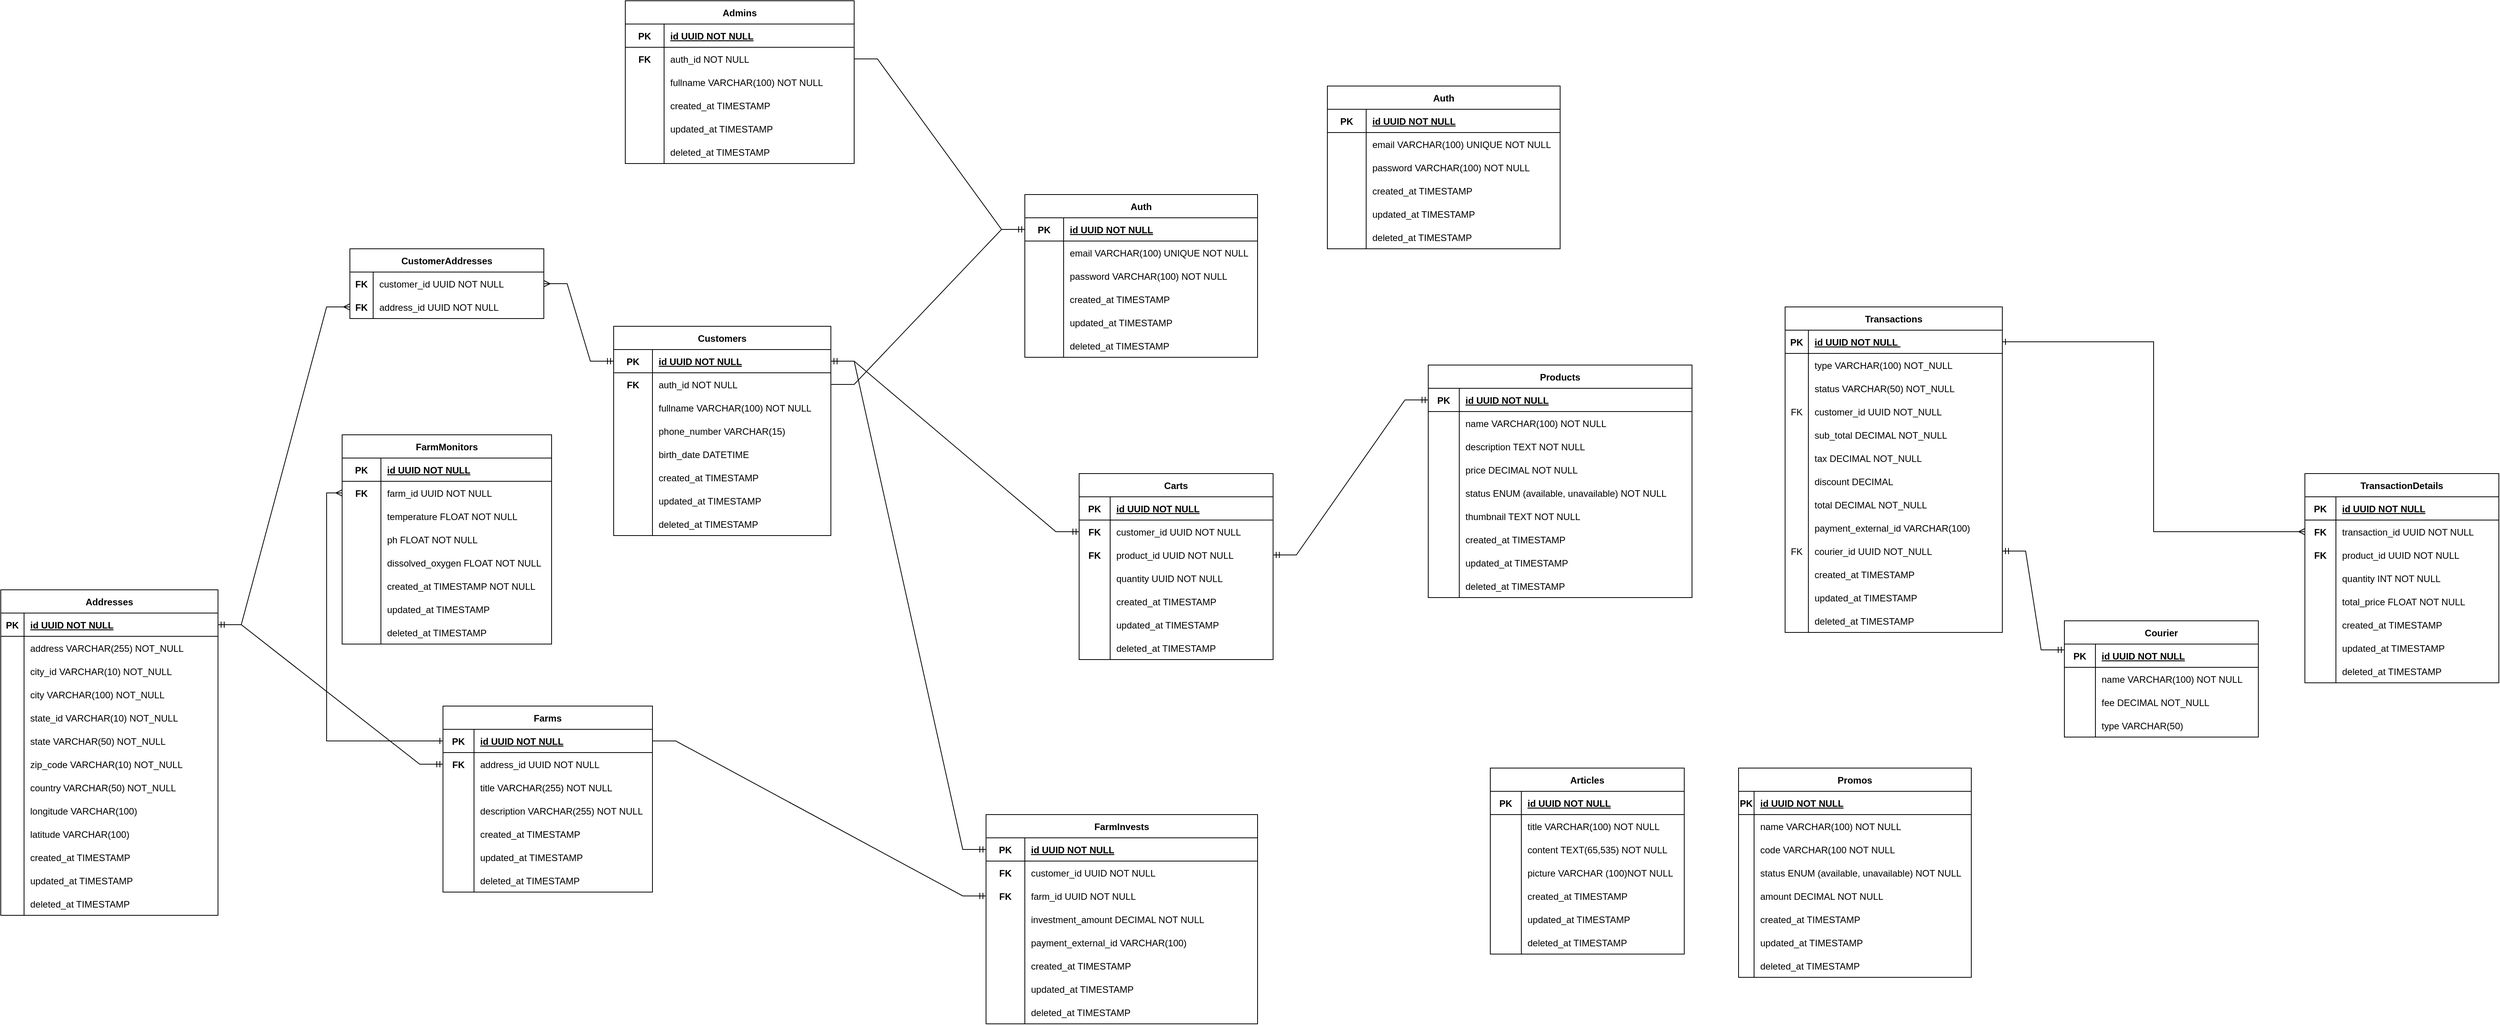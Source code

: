 <mxfile version="24.4.13" type="device">
  <diagram id="R2lEEEUBdFMjLlhIrx00" name="Page-1">
    <mxGraphModel dx="2522" dy="507" grid="1" gridSize="10" guides="1" tooltips="1" connect="1" arrows="1" fold="1" page="1" pageScale="1" pageWidth="850" pageHeight="1100" background="none" math="0" shadow="0" extFonts="Permanent Marker^https://fonts.googleapis.com/css?family=Permanent+Marker">
      <root>
        <mxCell id="0" />
        <mxCell id="1" parent="0" />
        <mxCell id="1OOlmk3E7GMzS2Jq0N7d-1" value="Auth" style="shape=table;startSize=30;container=1;collapsible=1;childLayout=tableLayout;fixedRows=1;rowLines=0;fontStyle=1;align=center;resizeLast=1;" parent="1" vertex="1">
          <mxGeometry x="-340" y="370" width="300" height="210" as="geometry" />
        </mxCell>
        <mxCell id="1OOlmk3E7GMzS2Jq0N7d-2" value="" style="shape=partialRectangle;collapsible=0;dropTarget=0;pointerEvents=0;fillColor=none;top=0;left=0;bottom=1;right=0;points=[[0,0.5],[1,0.5]];portConstraint=eastwest;" parent="1OOlmk3E7GMzS2Jq0N7d-1" vertex="1">
          <mxGeometry y="30" width="300" height="30" as="geometry" />
        </mxCell>
        <mxCell id="1OOlmk3E7GMzS2Jq0N7d-3" value="PK" style="shape=partialRectangle;connectable=0;fillColor=none;top=0;left=0;bottom=0;right=0;fontStyle=1;overflow=hidden;" parent="1OOlmk3E7GMzS2Jq0N7d-2" vertex="1">
          <mxGeometry width="50" height="30" as="geometry">
            <mxRectangle width="50" height="30" as="alternateBounds" />
          </mxGeometry>
        </mxCell>
        <mxCell id="1OOlmk3E7GMzS2Jq0N7d-4" value="id UUID NOT NULL" style="shape=partialRectangle;connectable=0;fillColor=none;top=0;left=0;bottom=0;right=0;align=left;spacingLeft=6;fontStyle=5;overflow=hidden;" parent="1OOlmk3E7GMzS2Jq0N7d-2" vertex="1">
          <mxGeometry x="50" width="250" height="30" as="geometry">
            <mxRectangle width="250" height="30" as="alternateBounds" />
          </mxGeometry>
        </mxCell>
        <mxCell id="1OOlmk3E7GMzS2Jq0N7d-5" value="" style="shape=partialRectangle;collapsible=0;dropTarget=0;pointerEvents=0;fillColor=none;top=0;left=0;bottom=0;right=0;points=[[0,0.5],[1,0.5]];portConstraint=eastwest;" parent="1OOlmk3E7GMzS2Jq0N7d-1" vertex="1">
          <mxGeometry y="60" width="300" height="30" as="geometry" />
        </mxCell>
        <mxCell id="1OOlmk3E7GMzS2Jq0N7d-6" value="" style="shape=partialRectangle;connectable=0;fillColor=none;top=0;left=0;bottom=0;right=0;editable=1;overflow=hidden;" parent="1OOlmk3E7GMzS2Jq0N7d-5" vertex="1">
          <mxGeometry width="50" height="30" as="geometry">
            <mxRectangle width="50" height="30" as="alternateBounds" />
          </mxGeometry>
        </mxCell>
        <mxCell id="1OOlmk3E7GMzS2Jq0N7d-7" value="email VARCHAR(100) UNIQUE NOT NULL" style="shape=partialRectangle;connectable=0;fillColor=none;top=0;left=0;bottom=0;right=0;align=left;spacingLeft=6;overflow=hidden;" parent="1OOlmk3E7GMzS2Jq0N7d-5" vertex="1">
          <mxGeometry x="50" width="250" height="30" as="geometry">
            <mxRectangle width="250" height="30" as="alternateBounds" />
          </mxGeometry>
        </mxCell>
        <mxCell id="1OOlmk3E7GMzS2Jq0N7d-21" value="" style="shape=partialRectangle;collapsible=0;dropTarget=0;pointerEvents=0;fillColor=none;top=0;left=0;bottom=0;right=0;points=[[0,0.5],[1,0.5]];portConstraint=eastwest;" parent="1OOlmk3E7GMzS2Jq0N7d-1" vertex="1">
          <mxGeometry y="90" width="300" height="30" as="geometry" />
        </mxCell>
        <mxCell id="1OOlmk3E7GMzS2Jq0N7d-22" value="" style="shape=partialRectangle;connectable=0;fillColor=none;top=0;left=0;bottom=0;right=0;editable=1;overflow=hidden;" parent="1OOlmk3E7GMzS2Jq0N7d-21" vertex="1">
          <mxGeometry width="50" height="30" as="geometry">
            <mxRectangle width="50" height="30" as="alternateBounds" />
          </mxGeometry>
        </mxCell>
        <mxCell id="1OOlmk3E7GMzS2Jq0N7d-23" value="password VARCHAR(100) NOT NULL" style="shape=partialRectangle;connectable=0;fillColor=none;top=0;left=0;bottom=0;right=0;align=left;spacingLeft=6;overflow=hidden;" parent="1OOlmk3E7GMzS2Jq0N7d-21" vertex="1">
          <mxGeometry x="50" width="250" height="30" as="geometry">
            <mxRectangle width="250" height="30" as="alternateBounds" />
          </mxGeometry>
        </mxCell>
        <mxCell id="rcA7zZFAVwLoDSTyQ3AU-89" value="" style="shape=partialRectangle;collapsible=0;dropTarget=0;pointerEvents=0;fillColor=none;top=0;left=0;bottom=0;right=0;points=[[0,0.5],[1,0.5]];portConstraint=eastwest;" parent="1OOlmk3E7GMzS2Jq0N7d-1" vertex="1">
          <mxGeometry y="120" width="300" height="30" as="geometry" />
        </mxCell>
        <mxCell id="rcA7zZFAVwLoDSTyQ3AU-90" value="" style="shape=partialRectangle;connectable=0;fillColor=none;top=0;left=0;bottom=0;right=0;editable=1;overflow=hidden;" parent="rcA7zZFAVwLoDSTyQ3AU-89" vertex="1">
          <mxGeometry width="50" height="30" as="geometry">
            <mxRectangle width="50" height="30" as="alternateBounds" />
          </mxGeometry>
        </mxCell>
        <mxCell id="rcA7zZFAVwLoDSTyQ3AU-91" value="created_at TIMESTAMP" style="shape=partialRectangle;connectable=0;fillColor=none;top=0;left=0;bottom=0;right=0;align=left;spacingLeft=6;overflow=hidden;" parent="rcA7zZFAVwLoDSTyQ3AU-89" vertex="1">
          <mxGeometry x="50" width="250" height="30" as="geometry">
            <mxRectangle width="250" height="30" as="alternateBounds" />
          </mxGeometry>
        </mxCell>
        <mxCell id="rcA7zZFAVwLoDSTyQ3AU-92" value="" style="shape=partialRectangle;collapsible=0;dropTarget=0;pointerEvents=0;fillColor=none;top=0;left=0;bottom=0;right=0;points=[[0,0.5],[1,0.5]];portConstraint=eastwest;" parent="1OOlmk3E7GMzS2Jq0N7d-1" vertex="1">
          <mxGeometry y="150" width="300" height="30" as="geometry" />
        </mxCell>
        <mxCell id="rcA7zZFAVwLoDSTyQ3AU-93" value="" style="shape=partialRectangle;connectable=0;fillColor=none;top=0;left=0;bottom=0;right=0;editable=1;overflow=hidden;" parent="rcA7zZFAVwLoDSTyQ3AU-92" vertex="1">
          <mxGeometry width="50" height="30" as="geometry">
            <mxRectangle width="50" height="30" as="alternateBounds" />
          </mxGeometry>
        </mxCell>
        <mxCell id="rcA7zZFAVwLoDSTyQ3AU-94" value="updated_at TIMESTAMP" style="shape=partialRectangle;connectable=0;fillColor=none;top=0;left=0;bottom=0;right=0;align=left;spacingLeft=6;overflow=hidden;" parent="rcA7zZFAVwLoDSTyQ3AU-92" vertex="1">
          <mxGeometry x="50" width="250" height="30" as="geometry">
            <mxRectangle width="250" height="30" as="alternateBounds" />
          </mxGeometry>
        </mxCell>
        <mxCell id="U2aY3yg4zLOgENofnZZV-18" value="" style="shape=partialRectangle;collapsible=0;dropTarget=0;pointerEvents=0;fillColor=none;top=0;left=0;bottom=0;right=0;points=[[0,0.5],[1,0.5]];portConstraint=eastwest;" parent="1OOlmk3E7GMzS2Jq0N7d-1" vertex="1">
          <mxGeometry y="180" width="300" height="30" as="geometry" />
        </mxCell>
        <mxCell id="U2aY3yg4zLOgENofnZZV-19" value="" style="shape=partialRectangle;connectable=0;fillColor=none;top=0;left=0;bottom=0;right=0;editable=1;overflow=hidden;" parent="U2aY3yg4zLOgENofnZZV-18" vertex="1">
          <mxGeometry width="50" height="30" as="geometry">
            <mxRectangle width="50" height="30" as="alternateBounds" />
          </mxGeometry>
        </mxCell>
        <mxCell id="U2aY3yg4zLOgENofnZZV-20" value="deleted_at TIMESTAMP" style="shape=partialRectangle;connectable=0;fillColor=none;top=0;left=0;bottom=0;right=0;align=left;spacingLeft=6;overflow=hidden;" parent="U2aY3yg4zLOgENofnZZV-18" vertex="1">
          <mxGeometry x="50" width="250" height="30" as="geometry">
            <mxRectangle width="250" height="30" as="alternateBounds" />
          </mxGeometry>
        </mxCell>
        <mxCell id="rcA7zZFAVwLoDSTyQ3AU-29" value="Customers" style="shape=table;startSize=30;container=1;collapsible=1;childLayout=tableLayout;fixedRows=1;rowLines=0;fontStyle=1;align=center;resizeLast=1;" parent="1" vertex="1">
          <mxGeometry x="-870" y="540" width="280" height="270" as="geometry" />
        </mxCell>
        <mxCell id="rcA7zZFAVwLoDSTyQ3AU-30" value="" style="shape=partialRectangle;collapsible=0;dropTarget=0;pointerEvents=0;fillColor=none;top=0;left=0;bottom=1;right=0;points=[[0,0.5],[1,0.5]];portConstraint=eastwest;" parent="rcA7zZFAVwLoDSTyQ3AU-29" vertex="1">
          <mxGeometry y="30" width="280" height="30" as="geometry" />
        </mxCell>
        <mxCell id="rcA7zZFAVwLoDSTyQ3AU-31" value="PK" style="shape=partialRectangle;connectable=0;fillColor=none;top=0;left=0;bottom=0;right=0;fontStyle=1;overflow=hidden;" parent="rcA7zZFAVwLoDSTyQ3AU-30" vertex="1">
          <mxGeometry width="50" height="30" as="geometry">
            <mxRectangle width="50" height="30" as="alternateBounds" />
          </mxGeometry>
        </mxCell>
        <mxCell id="rcA7zZFAVwLoDSTyQ3AU-32" value="id UUID NOT NULL" style="shape=partialRectangle;connectable=0;fillColor=none;top=0;left=0;bottom=0;right=0;align=left;spacingLeft=6;fontStyle=5;overflow=hidden;" parent="rcA7zZFAVwLoDSTyQ3AU-30" vertex="1">
          <mxGeometry x="50" width="230" height="30" as="geometry">
            <mxRectangle width="230" height="30" as="alternateBounds" />
          </mxGeometry>
        </mxCell>
        <mxCell id="rcA7zZFAVwLoDSTyQ3AU-33" value="" style="shape=partialRectangle;collapsible=0;dropTarget=0;pointerEvents=0;fillColor=none;top=0;left=0;bottom=0;right=0;points=[[0,0.5],[1,0.5]];portConstraint=eastwest;" parent="rcA7zZFAVwLoDSTyQ3AU-29" vertex="1">
          <mxGeometry y="60" width="280" height="30" as="geometry" />
        </mxCell>
        <mxCell id="rcA7zZFAVwLoDSTyQ3AU-34" value="FK" style="shape=partialRectangle;connectable=0;fillColor=none;top=0;left=0;bottom=0;right=0;editable=1;overflow=hidden;fontStyle=1" parent="rcA7zZFAVwLoDSTyQ3AU-33" vertex="1">
          <mxGeometry width="50" height="30" as="geometry">
            <mxRectangle width="50" height="30" as="alternateBounds" />
          </mxGeometry>
        </mxCell>
        <mxCell id="rcA7zZFAVwLoDSTyQ3AU-35" value="auth_id NOT NULL" style="shape=partialRectangle;connectable=0;fillColor=none;top=0;left=0;bottom=0;right=0;align=left;spacingLeft=6;overflow=hidden;fontStyle=0" parent="rcA7zZFAVwLoDSTyQ3AU-33" vertex="1">
          <mxGeometry x="50" width="230" height="30" as="geometry">
            <mxRectangle width="230" height="30" as="alternateBounds" />
          </mxGeometry>
        </mxCell>
        <mxCell id="rcA7zZFAVwLoDSTyQ3AU-36" value="" style="shape=partialRectangle;collapsible=0;dropTarget=0;pointerEvents=0;fillColor=none;top=0;left=0;bottom=0;right=0;points=[[0,0.5],[1,0.5]];portConstraint=eastwest;" parent="rcA7zZFAVwLoDSTyQ3AU-29" vertex="1">
          <mxGeometry y="90" width="280" height="30" as="geometry" />
        </mxCell>
        <mxCell id="rcA7zZFAVwLoDSTyQ3AU-37" value="" style="shape=partialRectangle;connectable=0;fillColor=none;top=0;left=0;bottom=0;right=0;editable=1;overflow=hidden;" parent="rcA7zZFAVwLoDSTyQ3AU-36" vertex="1">
          <mxGeometry width="50" height="30" as="geometry">
            <mxRectangle width="50" height="30" as="alternateBounds" />
          </mxGeometry>
        </mxCell>
        <mxCell id="rcA7zZFAVwLoDSTyQ3AU-38" value="fullname VARCHAR(100) NOT NULL" style="shape=partialRectangle;connectable=0;fillColor=none;top=0;left=0;bottom=0;right=0;align=left;spacingLeft=6;overflow=hidden;" parent="rcA7zZFAVwLoDSTyQ3AU-36" vertex="1">
          <mxGeometry x="50" width="230" height="30" as="geometry">
            <mxRectangle width="230" height="30" as="alternateBounds" />
          </mxGeometry>
        </mxCell>
        <mxCell id="rcA7zZFAVwLoDSTyQ3AU-42" value="" style="shape=partialRectangle;collapsible=0;dropTarget=0;pointerEvents=0;fillColor=none;top=0;left=0;bottom=0;right=0;points=[[0,0.5],[1,0.5]];portConstraint=eastwest;" parent="rcA7zZFAVwLoDSTyQ3AU-29" vertex="1">
          <mxGeometry y="120" width="280" height="30" as="geometry" />
        </mxCell>
        <mxCell id="rcA7zZFAVwLoDSTyQ3AU-43" value="" style="shape=partialRectangle;connectable=0;fillColor=none;top=0;left=0;bottom=0;right=0;editable=1;overflow=hidden;" parent="rcA7zZFAVwLoDSTyQ3AU-42" vertex="1">
          <mxGeometry width="50" height="30" as="geometry">
            <mxRectangle width="50" height="30" as="alternateBounds" />
          </mxGeometry>
        </mxCell>
        <mxCell id="rcA7zZFAVwLoDSTyQ3AU-44" value="phone_number VARCHAR(15)" style="shape=partialRectangle;connectable=0;fillColor=none;top=0;left=0;bottom=0;right=0;align=left;spacingLeft=6;overflow=hidden;" parent="rcA7zZFAVwLoDSTyQ3AU-42" vertex="1">
          <mxGeometry x="50" width="230" height="30" as="geometry">
            <mxRectangle width="230" height="30" as="alternateBounds" />
          </mxGeometry>
        </mxCell>
        <mxCell id="rcA7zZFAVwLoDSTyQ3AU-45" value="" style="shape=partialRectangle;collapsible=0;dropTarget=0;pointerEvents=0;fillColor=none;top=0;left=0;bottom=0;right=0;points=[[0,0.5],[1,0.5]];portConstraint=eastwest;" parent="rcA7zZFAVwLoDSTyQ3AU-29" vertex="1">
          <mxGeometry y="150" width="280" height="30" as="geometry" />
        </mxCell>
        <mxCell id="rcA7zZFAVwLoDSTyQ3AU-46" value="" style="shape=partialRectangle;connectable=0;fillColor=none;top=0;left=0;bottom=0;right=0;editable=1;overflow=hidden;" parent="rcA7zZFAVwLoDSTyQ3AU-45" vertex="1">
          <mxGeometry width="50" height="30" as="geometry">
            <mxRectangle width="50" height="30" as="alternateBounds" />
          </mxGeometry>
        </mxCell>
        <mxCell id="rcA7zZFAVwLoDSTyQ3AU-47" value="birth_date DATETIME" style="shape=partialRectangle;connectable=0;fillColor=none;top=0;left=0;bottom=0;right=0;align=left;spacingLeft=6;overflow=hidden;" parent="rcA7zZFAVwLoDSTyQ3AU-45" vertex="1">
          <mxGeometry x="50" width="230" height="30" as="geometry">
            <mxRectangle width="230" height="30" as="alternateBounds" />
          </mxGeometry>
        </mxCell>
        <mxCell id="rcA7zZFAVwLoDSTyQ3AU-98" value="" style="shape=partialRectangle;collapsible=0;dropTarget=0;pointerEvents=0;fillColor=none;top=0;left=0;bottom=0;right=0;points=[[0,0.5],[1,0.5]];portConstraint=eastwest;" parent="rcA7zZFAVwLoDSTyQ3AU-29" vertex="1">
          <mxGeometry y="180" width="280" height="30" as="geometry" />
        </mxCell>
        <mxCell id="rcA7zZFAVwLoDSTyQ3AU-99" value="" style="shape=partialRectangle;connectable=0;fillColor=none;top=0;left=0;bottom=0;right=0;editable=1;overflow=hidden;" parent="rcA7zZFAVwLoDSTyQ3AU-98" vertex="1">
          <mxGeometry width="50" height="30" as="geometry">
            <mxRectangle width="50" height="30" as="alternateBounds" />
          </mxGeometry>
        </mxCell>
        <mxCell id="rcA7zZFAVwLoDSTyQ3AU-100" value="created_at TIMESTAMP" style="shape=partialRectangle;connectable=0;fillColor=none;top=0;left=0;bottom=0;right=0;align=left;spacingLeft=6;overflow=hidden;" parent="rcA7zZFAVwLoDSTyQ3AU-98" vertex="1">
          <mxGeometry x="50" width="230" height="30" as="geometry">
            <mxRectangle width="230" height="30" as="alternateBounds" />
          </mxGeometry>
        </mxCell>
        <mxCell id="U2aY3yg4zLOgENofnZZV-30" value="" style="shape=partialRectangle;collapsible=0;dropTarget=0;pointerEvents=0;fillColor=none;top=0;left=0;bottom=0;right=0;points=[[0,0.5],[1,0.5]];portConstraint=eastwest;" parent="rcA7zZFAVwLoDSTyQ3AU-29" vertex="1">
          <mxGeometry y="210" width="280" height="30" as="geometry" />
        </mxCell>
        <mxCell id="U2aY3yg4zLOgENofnZZV-31" value="" style="shape=partialRectangle;connectable=0;fillColor=none;top=0;left=0;bottom=0;right=0;editable=1;overflow=hidden;" parent="U2aY3yg4zLOgENofnZZV-30" vertex="1">
          <mxGeometry width="50" height="30" as="geometry">
            <mxRectangle width="50" height="30" as="alternateBounds" />
          </mxGeometry>
        </mxCell>
        <mxCell id="U2aY3yg4zLOgENofnZZV-32" value="updated_at TIMESTAMP" style="shape=partialRectangle;connectable=0;fillColor=none;top=0;left=0;bottom=0;right=0;align=left;spacingLeft=6;overflow=hidden;" parent="U2aY3yg4zLOgENofnZZV-30" vertex="1">
          <mxGeometry x="50" width="230" height="30" as="geometry">
            <mxRectangle width="230" height="30" as="alternateBounds" />
          </mxGeometry>
        </mxCell>
        <mxCell id="p5xJXgLmGaS1Nk-P1o4I-117" value="" style="shape=partialRectangle;collapsible=0;dropTarget=0;pointerEvents=0;fillColor=none;top=0;left=0;bottom=0;right=0;points=[[0,0.5],[1,0.5]];portConstraint=eastwest;" parent="rcA7zZFAVwLoDSTyQ3AU-29" vertex="1">
          <mxGeometry y="240" width="280" height="30" as="geometry" />
        </mxCell>
        <mxCell id="p5xJXgLmGaS1Nk-P1o4I-118" value="" style="shape=partialRectangle;connectable=0;fillColor=none;top=0;left=0;bottom=0;right=0;editable=1;overflow=hidden;" parent="p5xJXgLmGaS1Nk-P1o4I-117" vertex="1">
          <mxGeometry width="50" height="30" as="geometry">
            <mxRectangle width="50" height="30" as="alternateBounds" />
          </mxGeometry>
        </mxCell>
        <mxCell id="p5xJXgLmGaS1Nk-P1o4I-119" value="deleted_at TIMESTAMP" style="shape=partialRectangle;connectable=0;fillColor=none;top=0;left=0;bottom=0;right=0;align=left;spacingLeft=6;overflow=hidden;" parent="p5xJXgLmGaS1Nk-P1o4I-117" vertex="1">
          <mxGeometry x="50" width="230" height="30" as="geometry">
            <mxRectangle width="230" height="30" as="alternateBounds" />
          </mxGeometry>
        </mxCell>
        <mxCell id="rcA7zZFAVwLoDSTyQ3AU-67" value="Admins" style="shape=table;startSize=30;container=1;collapsible=1;childLayout=tableLayout;fixedRows=1;rowLines=0;fontStyle=1;align=center;resizeLast=1;" parent="1" vertex="1">
          <mxGeometry x="-855" y="120" width="295" height="210" as="geometry" />
        </mxCell>
        <mxCell id="rcA7zZFAVwLoDSTyQ3AU-68" value="" style="shape=partialRectangle;collapsible=0;dropTarget=0;pointerEvents=0;fillColor=none;top=0;left=0;bottom=1;right=0;points=[[0,0.5],[1,0.5]];portConstraint=eastwest;" parent="rcA7zZFAVwLoDSTyQ3AU-67" vertex="1">
          <mxGeometry y="30" width="295" height="30" as="geometry" />
        </mxCell>
        <mxCell id="rcA7zZFAVwLoDSTyQ3AU-69" value="PK" style="shape=partialRectangle;connectable=0;fillColor=none;top=0;left=0;bottom=0;right=0;fontStyle=1;overflow=hidden;" parent="rcA7zZFAVwLoDSTyQ3AU-68" vertex="1">
          <mxGeometry width="50" height="30" as="geometry">
            <mxRectangle width="50" height="30" as="alternateBounds" />
          </mxGeometry>
        </mxCell>
        <mxCell id="rcA7zZFAVwLoDSTyQ3AU-70" value="id UUID NOT NULL" style="shape=partialRectangle;connectable=0;fillColor=none;top=0;left=0;bottom=0;right=0;align=left;spacingLeft=6;fontStyle=5;overflow=hidden;" parent="rcA7zZFAVwLoDSTyQ3AU-68" vertex="1">
          <mxGeometry x="50" width="245" height="30" as="geometry">
            <mxRectangle width="245" height="30" as="alternateBounds" />
          </mxGeometry>
        </mxCell>
        <mxCell id="rcA7zZFAVwLoDSTyQ3AU-71" value="" style="shape=partialRectangle;collapsible=0;dropTarget=0;pointerEvents=0;fillColor=none;top=0;left=0;bottom=0;right=0;points=[[0,0.5],[1,0.5]];portConstraint=eastwest;" parent="rcA7zZFAVwLoDSTyQ3AU-67" vertex="1">
          <mxGeometry y="60" width="295" height="30" as="geometry" />
        </mxCell>
        <mxCell id="rcA7zZFAVwLoDSTyQ3AU-72" value="FK" style="shape=partialRectangle;connectable=0;fillColor=none;top=0;left=0;bottom=0;right=0;editable=1;overflow=hidden;fontStyle=1" parent="rcA7zZFAVwLoDSTyQ3AU-71" vertex="1">
          <mxGeometry width="50" height="30" as="geometry">
            <mxRectangle width="50" height="30" as="alternateBounds" />
          </mxGeometry>
        </mxCell>
        <mxCell id="rcA7zZFAVwLoDSTyQ3AU-73" value="auth_id NOT NULL" style="shape=partialRectangle;connectable=0;fillColor=none;top=0;left=0;bottom=0;right=0;align=left;spacingLeft=6;overflow=hidden;fontStyle=0" parent="rcA7zZFAVwLoDSTyQ3AU-71" vertex="1">
          <mxGeometry x="50" width="245" height="30" as="geometry">
            <mxRectangle width="245" height="30" as="alternateBounds" />
          </mxGeometry>
        </mxCell>
        <mxCell id="rcA7zZFAVwLoDSTyQ3AU-74" value="" style="shape=partialRectangle;collapsible=0;dropTarget=0;pointerEvents=0;fillColor=none;top=0;left=0;bottom=0;right=0;points=[[0,0.5],[1,0.5]];portConstraint=eastwest;" parent="rcA7zZFAVwLoDSTyQ3AU-67" vertex="1">
          <mxGeometry y="90" width="295" height="30" as="geometry" />
        </mxCell>
        <mxCell id="rcA7zZFAVwLoDSTyQ3AU-75" value="" style="shape=partialRectangle;connectable=0;fillColor=none;top=0;left=0;bottom=0;right=0;editable=1;overflow=hidden;" parent="rcA7zZFAVwLoDSTyQ3AU-74" vertex="1">
          <mxGeometry width="50" height="30" as="geometry">
            <mxRectangle width="50" height="30" as="alternateBounds" />
          </mxGeometry>
        </mxCell>
        <mxCell id="rcA7zZFAVwLoDSTyQ3AU-76" value="fullname VARCHAR(100) NOT NULL" style="shape=partialRectangle;connectable=0;fillColor=none;top=0;left=0;bottom=0;right=0;align=left;spacingLeft=6;overflow=hidden;" parent="rcA7zZFAVwLoDSTyQ3AU-74" vertex="1">
          <mxGeometry x="50" width="245" height="30" as="geometry">
            <mxRectangle width="245" height="30" as="alternateBounds" />
          </mxGeometry>
        </mxCell>
        <mxCell id="rcA7zZFAVwLoDSTyQ3AU-80" value="" style="shape=partialRectangle;collapsible=0;dropTarget=0;pointerEvents=0;fillColor=none;top=0;left=0;bottom=0;right=0;points=[[0,0.5],[1,0.5]];portConstraint=eastwest;" parent="rcA7zZFAVwLoDSTyQ3AU-67" vertex="1">
          <mxGeometry y="120" width="295" height="30" as="geometry" />
        </mxCell>
        <mxCell id="rcA7zZFAVwLoDSTyQ3AU-81" value="" style="shape=partialRectangle;connectable=0;fillColor=none;top=0;left=0;bottom=0;right=0;editable=1;overflow=hidden;" parent="rcA7zZFAVwLoDSTyQ3AU-80" vertex="1">
          <mxGeometry width="50" height="30" as="geometry">
            <mxRectangle width="50" height="30" as="alternateBounds" />
          </mxGeometry>
        </mxCell>
        <mxCell id="rcA7zZFAVwLoDSTyQ3AU-82" value="created_at TIMESTAMP" style="shape=partialRectangle;connectable=0;fillColor=none;top=0;left=0;bottom=0;right=0;align=left;spacingLeft=6;overflow=hidden;" parent="rcA7zZFAVwLoDSTyQ3AU-80" vertex="1">
          <mxGeometry x="50" width="245" height="30" as="geometry">
            <mxRectangle width="245" height="30" as="alternateBounds" />
          </mxGeometry>
        </mxCell>
        <mxCell id="rcA7zZFAVwLoDSTyQ3AU-83" value="" style="shape=partialRectangle;collapsible=0;dropTarget=0;pointerEvents=0;fillColor=none;top=0;left=0;bottom=0;right=0;points=[[0,0.5],[1,0.5]];portConstraint=eastwest;" parent="rcA7zZFAVwLoDSTyQ3AU-67" vertex="1">
          <mxGeometry y="150" width="295" height="30" as="geometry" />
        </mxCell>
        <mxCell id="rcA7zZFAVwLoDSTyQ3AU-84" value="" style="shape=partialRectangle;connectable=0;fillColor=none;top=0;left=0;bottom=0;right=0;editable=1;overflow=hidden;" parent="rcA7zZFAVwLoDSTyQ3AU-83" vertex="1">
          <mxGeometry width="50" height="30" as="geometry">
            <mxRectangle width="50" height="30" as="alternateBounds" />
          </mxGeometry>
        </mxCell>
        <mxCell id="rcA7zZFAVwLoDSTyQ3AU-85" value="updated_at TIMESTAMP" style="shape=partialRectangle;connectable=0;fillColor=none;top=0;left=0;bottom=0;right=0;align=left;spacingLeft=6;overflow=hidden;" parent="rcA7zZFAVwLoDSTyQ3AU-83" vertex="1">
          <mxGeometry x="50" width="245" height="30" as="geometry">
            <mxRectangle width="245" height="30" as="alternateBounds" />
          </mxGeometry>
        </mxCell>
        <mxCell id="rcA7zZFAVwLoDSTyQ3AU-429" value="" style="shape=partialRectangle;collapsible=0;dropTarget=0;pointerEvents=0;fillColor=none;top=0;left=0;bottom=0;right=0;points=[[0,0.5],[1,0.5]];portConstraint=eastwest;" parent="rcA7zZFAVwLoDSTyQ3AU-67" vertex="1">
          <mxGeometry y="180" width="295" height="30" as="geometry" />
        </mxCell>
        <mxCell id="rcA7zZFAVwLoDSTyQ3AU-430" value="" style="shape=partialRectangle;connectable=0;fillColor=none;top=0;left=0;bottom=0;right=0;editable=1;overflow=hidden;" parent="rcA7zZFAVwLoDSTyQ3AU-429" vertex="1">
          <mxGeometry width="50" height="30" as="geometry">
            <mxRectangle width="50" height="30" as="alternateBounds" />
          </mxGeometry>
        </mxCell>
        <mxCell id="rcA7zZFAVwLoDSTyQ3AU-431" value="deleted_at TIMESTAMP" style="shape=partialRectangle;connectable=0;fillColor=none;top=0;left=0;bottom=0;right=0;align=left;spacingLeft=6;overflow=hidden;" parent="rcA7zZFAVwLoDSTyQ3AU-429" vertex="1">
          <mxGeometry x="50" width="245" height="30" as="geometry">
            <mxRectangle width="245" height="30" as="alternateBounds" />
          </mxGeometry>
        </mxCell>
        <mxCell id="rcA7zZFAVwLoDSTyQ3AU-126" value="Addresses" style="shape=table;startSize=30;container=1;collapsible=1;childLayout=tableLayout;fixedRows=1;rowLines=0;fontStyle=1;align=center;resizeLast=1;" parent="1" vertex="1">
          <mxGeometry x="-1660" y="880" width="280" height="420" as="geometry" />
        </mxCell>
        <mxCell id="rcA7zZFAVwLoDSTyQ3AU-127" value="" style="shape=partialRectangle;collapsible=0;dropTarget=0;pointerEvents=0;fillColor=none;points=[[0,0.5],[1,0.5]];portConstraint=eastwest;top=0;left=0;right=0;bottom=1;" parent="rcA7zZFAVwLoDSTyQ3AU-126" vertex="1">
          <mxGeometry y="30" width="280" height="30" as="geometry" />
        </mxCell>
        <mxCell id="rcA7zZFAVwLoDSTyQ3AU-128" value="PK" style="shape=partialRectangle;overflow=hidden;connectable=0;fillColor=none;top=0;left=0;bottom=0;right=0;fontStyle=1;" parent="rcA7zZFAVwLoDSTyQ3AU-127" vertex="1">
          <mxGeometry width="30" height="30" as="geometry">
            <mxRectangle width="30" height="30" as="alternateBounds" />
          </mxGeometry>
        </mxCell>
        <mxCell id="rcA7zZFAVwLoDSTyQ3AU-129" value="id UUID NOT NULL" style="shape=partialRectangle;overflow=hidden;connectable=0;fillColor=none;top=0;left=0;bottom=0;right=0;align=left;spacingLeft=6;fontStyle=5;" parent="rcA7zZFAVwLoDSTyQ3AU-127" vertex="1">
          <mxGeometry x="30" width="250" height="30" as="geometry">
            <mxRectangle width="250" height="30" as="alternateBounds" />
          </mxGeometry>
        </mxCell>
        <mxCell id="rcA7zZFAVwLoDSTyQ3AU-130" value="" style="shape=partialRectangle;collapsible=0;dropTarget=0;pointerEvents=0;fillColor=none;points=[[0,0.5],[1,0.5]];portConstraint=eastwest;top=0;left=0;right=0;bottom=0;" parent="rcA7zZFAVwLoDSTyQ3AU-126" vertex="1">
          <mxGeometry y="60" width="280" height="30" as="geometry" />
        </mxCell>
        <mxCell id="rcA7zZFAVwLoDSTyQ3AU-131" value="" style="shape=partialRectangle;overflow=hidden;connectable=0;fillColor=none;top=0;left=0;bottom=0;right=0;" parent="rcA7zZFAVwLoDSTyQ3AU-130" vertex="1">
          <mxGeometry width="30" height="30" as="geometry">
            <mxRectangle width="30" height="30" as="alternateBounds" />
          </mxGeometry>
        </mxCell>
        <mxCell id="rcA7zZFAVwLoDSTyQ3AU-132" value="address VARCHAR(255) NOT_NULL" style="shape=partialRectangle;overflow=hidden;connectable=0;fillColor=none;top=0;left=0;bottom=0;right=0;align=left;spacingLeft=6;" parent="rcA7zZFAVwLoDSTyQ3AU-130" vertex="1">
          <mxGeometry x="30" width="250" height="30" as="geometry">
            <mxRectangle width="250" height="30" as="alternateBounds" />
          </mxGeometry>
        </mxCell>
        <mxCell id="rcA7zZFAVwLoDSTyQ3AU-133" value="" style="shape=partialRectangle;collapsible=0;dropTarget=0;pointerEvents=0;fillColor=none;points=[[0,0.5],[1,0.5]];portConstraint=eastwest;top=0;left=0;right=0;bottom=0;" parent="rcA7zZFAVwLoDSTyQ3AU-126" vertex="1">
          <mxGeometry y="90" width="280" height="30" as="geometry" />
        </mxCell>
        <mxCell id="rcA7zZFAVwLoDSTyQ3AU-134" value="" style="shape=partialRectangle;overflow=hidden;connectable=0;fillColor=none;top=0;left=0;bottom=0;right=0;" parent="rcA7zZFAVwLoDSTyQ3AU-133" vertex="1">
          <mxGeometry width="30" height="30" as="geometry">
            <mxRectangle width="30" height="30" as="alternateBounds" />
          </mxGeometry>
        </mxCell>
        <mxCell id="rcA7zZFAVwLoDSTyQ3AU-135" value="city_id VARCHAR(10) NOT_NULL" style="shape=partialRectangle;overflow=hidden;connectable=0;fillColor=none;top=0;left=0;bottom=0;right=0;align=left;spacingLeft=6;" parent="rcA7zZFAVwLoDSTyQ3AU-133" vertex="1">
          <mxGeometry x="30" width="250" height="30" as="geometry">
            <mxRectangle width="250" height="30" as="alternateBounds" />
          </mxGeometry>
        </mxCell>
        <mxCell id="rcA7zZFAVwLoDSTyQ3AU-136" value="" style="shape=partialRectangle;collapsible=0;dropTarget=0;pointerEvents=0;fillColor=none;points=[[0,0.5],[1,0.5]];portConstraint=eastwest;top=0;left=0;right=0;bottom=0;" parent="rcA7zZFAVwLoDSTyQ3AU-126" vertex="1">
          <mxGeometry y="120" width="280" height="30" as="geometry" />
        </mxCell>
        <mxCell id="rcA7zZFAVwLoDSTyQ3AU-137" value="" style="shape=partialRectangle;overflow=hidden;connectable=0;fillColor=none;top=0;left=0;bottom=0;right=0;" parent="rcA7zZFAVwLoDSTyQ3AU-136" vertex="1">
          <mxGeometry width="30" height="30" as="geometry">
            <mxRectangle width="30" height="30" as="alternateBounds" />
          </mxGeometry>
        </mxCell>
        <mxCell id="rcA7zZFAVwLoDSTyQ3AU-138" value="city VARCHAR(100) NOT_NULL" style="shape=partialRectangle;overflow=hidden;connectable=0;fillColor=none;top=0;left=0;bottom=0;right=0;align=left;spacingLeft=6;" parent="rcA7zZFAVwLoDSTyQ3AU-136" vertex="1">
          <mxGeometry x="30" width="250" height="30" as="geometry">
            <mxRectangle width="250" height="30" as="alternateBounds" />
          </mxGeometry>
        </mxCell>
        <mxCell id="rcA7zZFAVwLoDSTyQ3AU-139" value="" style="shape=partialRectangle;collapsible=0;dropTarget=0;pointerEvents=0;fillColor=none;points=[[0,0.5],[1,0.5]];portConstraint=eastwest;top=0;left=0;right=0;bottom=0;" parent="rcA7zZFAVwLoDSTyQ3AU-126" vertex="1">
          <mxGeometry y="150" width="280" height="30" as="geometry" />
        </mxCell>
        <mxCell id="rcA7zZFAVwLoDSTyQ3AU-140" value="" style="shape=partialRectangle;overflow=hidden;connectable=0;fillColor=none;top=0;left=0;bottom=0;right=0;" parent="rcA7zZFAVwLoDSTyQ3AU-139" vertex="1">
          <mxGeometry width="30" height="30" as="geometry">
            <mxRectangle width="30" height="30" as="alternateBounds" />
          </mxGeometry>
        </mxCell>
        <mxCell id="rcA7zZFAVwLoDSTyQ3AU-141" value="state_id VARCHAR(10) NOT_NULL" style="shape=partialRectangle;overflow=hidden;connectable=0;fillColor=none;top=0;left=0;bottom=0;right=0;align=left;spacingLeft=6;" parent="rcA7zZFAVwLoDSTyQ3AU-139" vertex="1">
          <mxGeometry x="30" width="250" height="30" as="geometry">
            <mxRectangle width="250" height="30" as="alternateBounds" />
          </mxGeometry>
        </mxCell>
        <mxCell id="rcA7zZFAVwLoDSTyQ3AU-142" value="" style="shape=partialRectangle;collapsible=0;dropTarget=0;pointerEvents=0;fillColor=none;points=[[0,0.5],[1,0.5]];portConstraint=eastwest;top=0;left=0;right=0;bottom=0;" parent="rcA7zZFAVwLoDSTyQ3AU-126" vertex="1">
          <mxGeometry y="180" width="280" height="30" as="geometry" />
        </mxCell>
        <mxCell id="rcA7zZFAVwLoDSTyQ3AU-143" value="" style="shape=partialRectangle;overflow=hidden;connectable=0;fillColor=none;top=0;left=0;bottom=0;right=0;" parent="rcA7zZFAVwLoDSTyQ3AU-142" vertex="1">
          <mxGeometry width="30" height="30" as="geometry">
            <mxRectangle width="30" height="30" as="alternateBounds" />
          </mxGeometry>
        </mxCell>
        <mxCell id="rcA7zZFAVwLoDSTyQ3AU-144" value="state VARCHAR(50) NOT_NULL" style="shape=partialRectangle;overflow=hidden;connectable=0;fillColor=none;top=0;left=0;bottom=0;right=0;align=left;spacingLeft=6;" parent="rcA7zZFAVwLoDSTyQ3AU-142" vertex="1">
          <mxGeometry x="30" width="250" height="30" as="geometry">
            <mxRectangle width="250" height="30" as="alternateBounds" />
          </mxGeometry>
        </mxCell>
        <mxCell id="rcA7zZFAVwLoDSTyQ3AU-145" value="" style="shape=partialRectangle;collapsible=0;dropTarget=0;pointerEvents=0;fillColor=none;points=[[0,0.5],[1,0.5]];portConstraint=eastwest;top=0;left=0;right=0;bottom=0;" parent="rcA7zZFAVwLoDSTyQ3AU-126" vertex="1">
          <mxGeometry y="210" width="280" height="30" as="geometry" />
        </mxCell>
        <mxCell id="rcA7zZFAVwLoDSTyQ3AU-146" value="" style="shape=partialRectangle;overflow=hidden;connectable=0;fillColor=none;top=0;left=0;bottom=0;right=0;" parent="rcA7zZFAVwLoDSTyQ3AU-145" vertex="1">
          <mxGeometry width="30" height="30" as="geometry">
            <mxRectangle width="30" height="30" as="alternateBounds" />
          </mxGeometry>
        </mxCell>
        <mxCell id="rcA7zZFAVwLoDSTyQ3AU-147" value="zip_code VARCHAR(10) NOT_NULL" style="shape=partialRectangle;overflow=hidden;connectable=0;fillColor=none;top=0;left=0;bottom=0;right=0;align=left;spacingLeft=6;" parent="rcA7zZFAVwLoDSTyQ3AU-145" vertex="1">
          <mxGeometry x="30" width="250" height="30" as="geometry">
            <mxRectangle width="250" height="30" as="alternateBounds" />
          </mxGeometry>
        </mxCell>
        <mxCell id="rcA7zZFAVwLoDSTyQ3AU-148" value="" style="shape=partialRectangle;collapsible=0;dropTarget=0;pointerEvents=0;fillColor=none;points=[[0,0.5],[1,0.5]];portConstraint=eastwest;top=0;left=0;right=0;bottom=0;" parent="rcA7zZFAVwLoDSTyQ3AU-126" vertex="1">
          <mxGeometry y="240" width="280" height="30" as="geometry" />
        </mxCell>
        <mxCell id="rcA7zZFAVwLoDSTyQ3AU-149" value="" style="shape=partialRectangle;overflow=hidden;connectable=0;fillColor=none;top=0;left=0;bottom=0;right=0;" parent="rcA7zZFAVwLoDSTyQ3AU-148" vertex="1">
          <mxGeometry width="30" height="30" as="geometry">
            <mxRectangle width="30" height="30" as="alternateBounds" />
          </mxGeometry>
        </mxCell>
        <mxCell id="rcA7zZFAVwLoDSTyQ3AU-150" value="country VARCHAR(50) NOT_NULL" style="shape=partialRectangle;overflow=hidden;connectable=0;fillColor=none;top=0;left=0;bottom=0;right=0;align=left;spacingLeft=6;" parent="rcA7zZFAVwLoDSTyQ3AU-148" vertex="1">
          <mxGeometry x="30" width="250" height="30" as="geometry">
            <mxRectangle width="250" height="30" as="alternateBounds" />
          </mxGeometry>
        </mxCell>
        <mxCell id="rcA7zZFAVwLoDSTyQ3AU-151" value="" style="shape=partialRectangle;collapsible=0;dropTarget=0;pointerEvents=0;fillColor=none;points=[[0,0.5],[1,0.5]];portConstraint=eastwest;top=0;left=0;right=0;bottom=0;" parent="rcA7zZFAVwLoDSTyQ3AU-126" vertex="1">
          <mxGeometry y="270" width="280" height="30" as="geometry" />
        </mxCell>
        <mxCell id="rcA7zZFAVwLoDSTyQ3AU-152" value="" style="shape=partialRectangle;overflow=hidden;connectable=0;fillColor=none;top=0;left=0;bottom=0;right=0;" parent="rcA7zZFAVwLoDSTyQ3AU-151" vertex="1">
          <mxGeometry width="30" height="30" as="geometry">
            <mxRectangle width="30" height="30" as="alternateBounds" />
          </mxGeometry>
        </mxCell>
        <mxCell id="rcA7zZFAVwLoDSTyQ3AU-153" value="longitude VARCHAR(100)" style="shape=partialRectangle;overflow=hidden;connectable=0;fillColor=none;top=0;left=0;bottom=0;right=0;align=left;spacingLeft=6;" parent="rcA7zZFAVwLoDSTyQ3AU-151" vertex="1">
          <mxGeometry x="30" width="250" height="30" as="geometry">
            <mxRectangle width="250" height="30" as="alternateBounds" />
          </mxGeometry>
        </mxCell>
        <mxCell id="rcA7zZFAVwLoDSTyQ3AU-154" value="" style="shape=partialRectangle;collapsible=0;dropTarget=0;pointerEvents=0;fillColor=none;points=[[0,0.5],[1,0.5]];portConstraint=eastwest;top=0;left=0;right=0;bottom=0;" parent="rcA7zZFAVwLoDSTyQ3AU-126" vertex="1">
          <mxGeometry y="300" width="280" height="30" as="geometry" />
        </mxCell>
        <mxCell id="rcA7zZFAVwLoDSTyQ3AU-155" value="" style="shape=partialRectangle;overflow=hidden;connectable=0;fillColor=none;top=0;left=0;bottom=0;right=0;" parent="rcA7zZFAVwLoDSTyQ3AU-154" vertex="1">
          <mxGeometry width="30" height="30" as="geometry">
            <mxRectangle width="30" height="30" as="alternateBounds" />
          </mxGeometry>
        </mxCell>
        <mxCell id="rcA7zZFAVwLoDSTyQ3AU-156" value="latitude VARCHAR(100)" style="shape=partialRectangle;overflow=hidden;connectable=0;fillColor=none;top=0;left=0;bottom=0;right=0;align=left;spacingLeft=6;" parent="rcA7zZFAVwLoDSTyQ3AU-154" vertex="1">
          <mxGeometry x="30" width="250" height="30" as="geometry">
            <mxRectangle width="250" height="30" as="alternateBounds" />
          </mxGeometry>
        </mxCell>
        <mxCell id="rcA7zZFAVwLoDSTyQ3AU-157" value="" style="shape=partialRectangle;collapsible=0;dropTarget=0;pointerEvents=0;fillColor=none;points=[[0,0.5],[1,0.5]];portConstraint=eastwest;top=0;left=0;right=0;bottom=0;" parent="rcA7zZFAVwLoDSTyQ3AU-126" vertex="1">
          <mxGeometry y="330" width="280" height="30" as="geometry" />
        </mxCell>
        <mxCell id="rcA7zZFAVwLoDSTyQ3AU-158" value="" style="shape=partialRectangle;overflow=hidden;connectable=0;fillColor=none;top=0;left=0;bottom=0;right=0;" parent="rcA7zZFAVwLoDSTyQ3AU-157" vertex="1">
          <mxGeometry width="30" height="30" as="geometry">
            <mxRectangle width="30" height="30" as="alternateBounds" />
          </mxGeometry>
        </mxCell>
        <mxCell id="rcA7zZFAVwLoDSTyQ3AU-159" value="created_at TIMESTAMP" style="shape=partialRectangle;overflow=hidden;connectable=0;fillColor=none;top=0;left=0;bottom=0;right=0;align=left;spacingLeft=6;" parent="rcA7zZFAVwLoDSTyQ3AU-157" vertex="1">
          <mxGeometry x="30" width="250" height="30" as="geometry">
            <mxRectangle width="250" height="30" as="alternateBounds" />
          </mxGeometry>
        </mxCell>
        <mxCell id="U2XW8ISLiMKZHDJlrkxP-4" value="" style="shape=partialRectangle;collapsible=0;dropTarget=0;pointerEvents=0;fillColor=none;points=[[0,0.5],[1,0.5]];portConstraint=eastwest;top=0;left=0;right=0;bottom=0;" vertex="1" parent="rcA7zZFAVwLoDSTyQ3AU-126">
          <mxGeometry y="360" width="280" height="30" as="geometry" />
        </mxCell>
        <mxCell id="U2XW8ISLiMKZHDJlrkxP-5" value="" style="shape=partialRectangle;overflow=hidden;connectable=0;fillColor=none;top=0;left=0;bottom=0;right=0;" vertex="1" parent="U2XW8ISLiMKZHDJlrkxP-4">
          <mxGeometry width="30" height="30" as="geometry">
            <mxRectangle width="30" height="30" as="alternateBounds" />
          </mxGeometry>
        </mxCell>
        <mxCell id="U2XW8ISLiMKZHDJlrkxP-6" value="updated_at TIMESTAMP" style="shape=partialRectangle;overflow=hidden;connectable=0;fillColor=none;top=0;left=0;bottom=0;right=0;align=left;spacingLeft=6;" vertex="1" parent="U2XW8ISLiMKZHDJlrkxP-4">
          <mxGeometry x="30" width="250" height="30" as="geometry">
            <mxRectangle width="250" height="30" as="alternateBounds" />
          </mxGeometry>
        </mxCell>
        <mxCell id="U2XW8ISLiMKZHDJlrkxP-7" value="" style="shape=partialRectangle;collapsible=0;dropTarget=0;pointerEvents=0;fillColor=none;points=[[0,0.5],[1,0.5]];portConstraint=eastwest;top=0;left=0;right=0;bottom=0;" vertex="1" parent="rcA7zZFAVwLoDSTyQ3AU-126">
          <mxGeometry y="390" width="280" height="30" as="geometry" />
        </mxCell>
        <mxCell id="U2XW8ISLiMKZHDJlrkxP-8" value="" style="shape=partialRectangle;overflow=hidden;connectable=0;fillColor=none;top=0;left=0;bottom=0;right=0;" vertex="1" parent="U2XW8ISLiMKZHDJlrkxP-7">
          <mxGeometry width="30" height="30" as="geometry">
            <mxRectangle width="30" height="30" as="alternateBounds" />
          </mxGeometry>
        </mxCell>
        <mxCell id="U2XW8ISLiMKZHDJlrkxP-9" value="deleted_at TIMESTAMP" style="shape=partialRectangle;overflow=hidden;connectable=0;fillColor=none;top=0;left=0;bottom=0;right=0;align=left;spacingLeft=6;" vertex="1" parent="U2XW8ISLiMKZHDJlrkxP-7">
          <mxGeometry x="30" width="250" height="30" as="geometry">
            <mxRectangle width="250" height="30" as="alternateBounds" />
          </mxGeometry>
        </mxCell>
        <mxCell id="rcA7zZFAVwLoDSTyQ3AU-180" value="Products" style="shape=table;startSize=30;container=1;collapsible=1;childLayout=tableLayout;fixedRows=1;rowLines=0;fontStyle=1;align=center;resizeLast=1;" parent="1" vertex="1">
          <mxGeometry x="180" y="590" width="340" height="300" as="geometry" />
        </mxCell>
        <mxCell id="rcA7zZFAVwLoDSTyQ3AU-181" value="" style="shape=partialRectangle;collapsible=0;dropTarget=0;pointerEvents=0;fillColor=none;points=[[0,0.5],[1,0.5]];portConstraint=eastwest;top=0;left=0;right=0;bottom=1;" parent="rcA7zZFAVwLoDSTyQ3AU-180" vertex="1">
          <mxGeometry y="30" width="340" height="30" as="geometry" />
        </mxCell>
        <mxCell id="rcA7zZFAVwLoDSTyQ3AU-182" value="PK" style="shape=partialRectangle;overflow=hidden;connectable=0;fillColor=none;top=0;left=0;bottom=0;right=0;fontStyle=1;" parent="rcA7zZFAVwLoDSTyQ3AU-181" vertex="1">
          <mxGeometry width="40" height="30" as="geometry">
            <mxRectangle width="40" height="30" as="alternateBounds" />
          </mxGeometry>
        </mxCell>
        <mxCell id="rcA7zZFAVwLoDSTyQ3AU-183" value="id UUID NOT NULL" style="shape=partialRectangle;overflow=hidden;connectable=0;fillColor=none;top=0;left=0;bottom=0;right=0;align=left;spacingLeft=6;fontStyle=5;" parent="rcA7zZFAVwLoDSTyQ3AU-181" vertex="1">
          <mxGeometry x="40" width="300" height="30" as="geometry">
            <mxRectangle width="300" height="30" as="alternateBounds" />
          </mxGeometry>
        </mxCell>
        <mxCell id="rcA7zZFAVwLoDSTyQ3AU-184" value="" style="shape=partialRectangle;collapsible=0;dropTarget=0;pointerEvents=0;fillColor=none;points=[[0,0.5],[1,0.5]];portConstraint=eastwest;top=0;left=0;right=0;bottom=0;" parent="rcA7zZFAVwLoDSTyQ3AU-180" vertex="1">
          <mxGeometry y="60" width="340" height="30" as="geometry" />
        </mxCell>
        <mxCell id="rcA7zZFAVwLoDSTyQ3AU-185" value="" style="shape=partialRectangle;overflow=hidden;connectable=0;fillColor=none;top=0;left=0;bottom=0;right=0;" parent="rcA7zZFAVwLoDSTyQ3AU-184" vertex="1">
          <mxGeometry width="40" height="30" as="geometry">
            <mxRectangle width="40" height="30" as="alternateBounds" />
          </mxGeometry>
        </mxCell>
        <mxCell id="rcA7zZFAVwLoDSTyQ3AU-186" value="name VARCHAR(100) NOT NULL" style="shape=partialRectangle;overflow=hidden;connectable=0;fillColor=none;top=0;left=0;bottom=0;right=0;align=left;spacingLeft=6;" parent="rcA7zZFAVwLoDSTyQ3AU-184" vertex="1">
          <mxGeometry x="40" width="300" height="30" as="geometry">
            <mxRectangle width="300" height="30" as="alternateBounds" />
          </mxGeometry>
        </mxCell>
        <mxCell id="rcA7zZFAVwLoDSTyQ3AU-187" value="" style="shape=partialRectangle;collapsible=0;dropTarget=0;pointerEvents=0;fillColor=none;points=[[0,0.5],[1,0.5]];portConstraint=eastwest;top=0;left=0;right=0;bottom=0;" parent="rcA7zZFAVwLoDSTyQ3AU-180" vertex="1">
          <mxGeometry y="90" width="340" height="30" as="geometry" />
        </mxCell>
        <mxCell id="rcA7zZFAVwLoDSTyQ3AU-188" value="" style="shape=partialRectangle;overflow=hidden;connectable=0;fillColor=none;top=0;left=0;bottom=0;right=0;" parent="rcA7zZFAVwLoDSTyQ3AU-187" vertex="1">
          <mxGeometry width="40" height="30" as="geometry">
            <mxRectangle width="40" height="30" as="alternateBounds" />
          </mxGeometry>
        </mxCell>
        <mxCell id="rcA7zZFAVwLoDSTyQ3AU-189" value="description TEXT NOT NULL" style="shape=partialRectangle;overflow=hidden;connectable=0;fillColor=none;top=0;left=0;bottom=0;right=0;align=left;spacingLeft=6;" parent="rcA7zZFAVwLoDSTyQ3AU-187" vertex="1">
          <mxGeometry x="40" width="300" height="30" as="geometry">
            <mxRectangle width="300" height="30" as="alternateBounds" />
          </mxGeometry>
        </mxCell>
        <mxCell id="rcA7zZFAVwLoDSTyQ3AU-193" value="" style="shape=partialRectangle;collapsible=0;dropTarget=0;pointerEvents=0;fillColor=none;points=[[0,0.5],[1,0.5]];portConstraint=eastwest;top=0;left=0;right=0;bottom=0;" parent="rcA7zZFAVwLoDSTyQ3AU-180" vertex="1">
          <mxGeometry y="120" width="340" height="30" as="geometry" />
        </mxCell>
        <mxCell id="rcA7zZFAVwLoDSTyQ3AU-194" value="" style="shape=partialRectangle;overflow=hidden;connectable=0;fillColor=none;top=0;left=0;bottom=0;right=0;" parent="rcA7zZFAVwLoDSTyQ3AU-193" vertex="1">
          <mxGeometry width="40" height="30" as="geometry">
            <mxRectangle width="40" height="30" as="alternateBounds" />
          </mxGeometry>
        </mxCell>
        <mxCell id="rcA7zZFAVwLoDSTyQ3AU-195" value="price DECIMAL NOT NULL" style="shape=partialRectangle;overflow=hidden;connectable=0;fillColor=none;top=0;left=0;bottom=0;right=0;align=left;spacingLeft=6;" parent="rcA7zZFAVwLoDSTyQ3AU-193" vertex="1">
          <mxGeometry x="40" width="300" height="30" as="geometry">
            <mxRectangle width="300" height="30" as="alternateBounds" />
          </mxGeometry>
        </mxCell>
        <mxCell id="rcA7zZFAVwLoDSTyQ3AU-196" value="" style="shape=partialRectangle;collapsible=0;dropTarget=0;pointerEvents=0;fillColor=none;points=[[0,0.5],[1,0.5]];portConstraint=eastwest;top=0;left=0;right=0;bottom=0;" parent="rcA7zZFAVwLoDSTyQ3AU-180" vertex="1">
          <mxGeometry y="150" width="340" height="30" as="geometry" />
        </mxCell>
        <mxCell id="rcA7zZFAVwLoDSTyQ3AU-197" value="" style="shape=partialRectangle;overflow=hidden;connectable=0;fillColor=none;top=0;left=0;bottom=0;right=0;" parent="rcA7zZFAVwLoDSTyQ3AU-196" vertex="1">
          <mxGeometry width="40" height="30" as="geometry">
            <mxRectangle width="40" height="30" as="alternateBounds" />
          </mxGeometry>
        </mxCell>
        <mxCell id="rcA7zZFAVwLoDSTyQ3AU-198" value="status ENUM (available, unavailable) NOT NULL " style="shape=partialRectangle;overflow=hidden;connectable=0;fillColor=none;top=0;left=0;bottom=0;right=0;align=left;spacingLeft=6;" parent="rcA7zZFAVwLoDSTyQ3AU-196" vertex="1">
          <mxGeometry x="40" width="300" height="30" as="geometry">
            <mxRectangle width="300" height="30" as="alternateBounds" />
          </mxGeometry>
        </mxCell>
        <mxCell id="rcA7zZFAVwLoDSTyQ3AU-208" value="" style="shape=partialRectangle;collapsible=0;dropTarget=0;pointerEvents=0;fillColor=none;points=[[0,0.5],[1,0.5]];portConstraint=eastwest;top=0;left=0;right=0;bottom=0;" parent="rcA7zZFAVwLoDSTyQ3AU-180" vertex="1">
          <mxGeometry y="180" width="340" height="30" as="geometry" />
        </mxCell>
        <mxCell id="rcA7zZFAVwLoDSTyQ3AU-209" value="" style="shape=partialRectangle;overflow=hidden;connectable=0;fillColor=none;top=0;left=0;bottom=0;right=0;" parent="rcA7zZFAVwLoDSTyQ3AU-208" vertex="1">
          <mxGeometry width="40" height="30" as="geometry">
            <mxRectangle width="40" height="30" as="alternateBounds" />
          </mxGeometry>
        </mxCell>
        <mxCell id="rcA7zZFAVwLoDSTyQ3AU-210" value="thumbnail TEXT NOT NULL" style="shape=partialRectangle;overflow=hidden;connectable=0;fillColor=none;top=0;left=0;bottom=0;right=0;align=left;spacingLeft=6;" parent="rcA7zZFAVwLoDSTyQ3AU-208" vertex="1">
          <mxGeometry x="40" width="300" height="30" as="geometry">
            <mxRectangle width="300" height="30" as="alternateBounds" />
          </mxGeometry>
        </mxCell>
        <mxCell id="rcA7zZFAVwLoDSTyQ3AU-211" value="" style="shape=partialRectangle;collapsible=0;dropTarget=0;pointerEvents=0;fillColor=none;points=[[0,0.5],[1,0.5]];portConstraint=eastwest;top=0;left=0;right=0;bottom=0;" parent="rcA7zZFAVwLoDSTyQ3AU-180" vertex="1">
          <mxGeometry y="210" width="340" height="30" as="geometry" />
        </mxCell>
        <mxCell id="rcA7zZFAVwLoDSTyQ3AU-212" value="" style="shape=partialRectangle;overflow=hidden;connectable=0;fillColor=none;top=0;left=0;bottom=0;right=0;" parent="rcA7zZFAVwLoDSTyQ3AU-211" vertex="1">
          <mxGeometry width="40" height="30" as="geometry">
            <mxRectangle width="40" height="30" as="alternateBounds" />
          </mxGeometry>
        </mxCell>
        <mxCell id="rcA7zZFAVwLoDSTyQ3AU-213" value="created_at TIMESTAMP" style="shape=partialRectangle;overflow=hidden;connectable=0;fillColor=none;top=0;left=0;bottom=0;right=0;align=left;spacingLeft=6;" parent="rcA7zZFAVwLoDSTyQ3AU-211" vertex="1">
          <mxGeometry x="40" width="300" height="30" as="geometry">
            <mxRectangle width="300" height="30" as="alternateBounds" />
          </mxGeometry>
        </mxCell>
        <mxCell id="p5xJXgLmGaS1Nk-P1o4I-101" value="" style="shape=partialRectangle;collapsible=0;dropTarget=0;pointerEvents=0;fillColor=none;points=[[0,0.5],[1,0.5]];portConstraint=eastwest;top=0;left=0;right=0;bottom=0;" parent="rcA7zZFAVwLoDSTyQ3AU-180" vertex="1">
          <mxGeometry y="240" width="340" height="30" as="geometry" />
        </mxCell>
        <mxCell id="p5xJXgLmGaS1Nk-P1o4I-102" value="" style="shape=partialRectangle;overflow=hidden;connectable=0;fillColor=none;top=0;left=0;bottom=0;right=0;" parent="p5xJXgLmGaS1Nk-P1o4I-101" vertex="1">
          <mxGeometry width="40" height="30" as="geometry">
            <mxRectangle width="40" height="30" as="alternateBounds" />
          </mxGeometry>
        </mxCell>
        <mxCell id="p5xJXgLmGaS1Nk-P1o4I-103" value="updated_at TIMESTAMP" style="shape=partialRectangle;overflow=hidden;connectable=0;fillColor=none;top=0;left=0;bottom=0;right=0;align=left;spacingLeft=6;" parent="p5xJXgLmGaS1Nk-P1o4I-101" vertex="1">
          <mxGeometry x="40" width="300" height="30" as="geometry">
            <mxRectangle width="300" height="30" as="alternateBounds" />
          </mxGeometry>
        </mxCell>
        <mxCell id="txzqvK5vy0mY6PWNvIsv-24" value="" style="shape=partialRectangle;collapsible=0;dropTarget=0;pointerEvents=0;fillColor=none;points=[[0,0.5],[1,0.5]];portConstraint=eastwest;top=0;left=0;right=0;bottom=0;" parent="rcA7zZFAVwLoDSTyQ3AU-180" vertex="1">
          <mxGeometry y="270" width="340" height="30" as="geometry" />
        </mxCell>
        <mxCell id="txzqvK5vy0mY6PWNvIsv-25" value="" style="shape=partialRectangle;overflow=hidden;connectable=0;fillColor=none;top=0;left=0;bottom=0;right=0;" parent="txzqvK5vy0mY6PWNvIsv-24" vertex="1">
          <mxGeometry width="40" height="30" as="geometry">
            <mxRectangle width="40" height="30" as="alternateBounds" />
          </mxGeometry>
        </mxCell>
        <mxCell id="txzqvK5vy0mY6PWNvIsv-26" value="deleted_at TIMESTAMP" style="shape=partialRectangle;overflow=hidden;connectable=0;fillColor=none;top=0;left=0;bottom=0;right=0;align=left;spacingLeft=6;" parent="txzqvK5vy0mY6PWNvIsv-24" vertex="1">
          <mxGeometry x="40" width="300" height="30" as="geometry">
            <mxRectangle width="300" height="30" as="alternateBounds" />
          </mxGeometry>
        </mxCell>
        <mxCell id="rcA7zZFAVwLoDSTyQ3AU-248" value="Transactions" style="shape=table;startSize=30;container=1;collapsible=1;childLayout=tableLayout;fixedRows=1;rowLines=0;fontStyle=1;align=center;resizeLast=1;" parent="1" vertex="1">
          <mxGeometry x="640" y="515" width="280" height="420" as="geometry" />
        </mxCell>
        <mxCell id="rcA7zZFAVwLoDSTyQ3AU-249" value="" style="shape=partialRectangle;collapsible=0;dropTarget=0;pointerEvents=0;fillColor=none;points=[[0,0.5],[1,0.5]];portConstraint=eastwest;top=0;left=0;right=0;bottom=1;" parent="rcA7zZFAVwLoDSTyQ3AU-248" vertex="1">
          <mxGeometry y="30" width="280" height="30" as="geometry" />
        </mxCell>
        <mxCell id="rcA7zZFAVwLoDSTyQ3AU-250" value="PK" style="shape=partialRectangle;overflow=hidden;connectable=0;fillColor=none;top=0;left=0;bottom=0;right=0;fontStyle=1;" parent="rcA7zZFAVwLoDSTyQ3AU-249" vertex="1">
          <mxGeometry width="30" height="30" as="geometry">
            <mxRectangle width="30" height="30" as="alternateBounds" />
          </mxGeometry>
        </mxCell>
        <mxCell id="rcA7zZFAVwLoDSTyQ3AU-251" value="id UUID NOT NULL " style="shape=partialRectangle;overflow=hidden;connectable=0;fillColor=none;top=0;left=0;bottom=0;right=0;align=left;spacingLeft=6;fontStyle=5;" parent="rcA7zZFAVwLoDSTyQ3AU-249" vertex="1">
          <mxGeometry x="30" width="250" height="30" as="geometry">
            <mxRectangle width="250" height="30" as="alternateBounds" />
          </mxGeometry>
        </mxCell>
        <mxCell id="rcA7zZFAVwLoDSTyQ3AU-252" value="" style="shape=partialRectangle;collapsible=0;dropTarget=0;pointerEvents=0;fillColor=none;points=[[0,0.5],[1,0.5]];portConstraint=eastwest;top=0;left=0;right=0;bottom=0;" parent="rcA7zZFAVwLoDSTyQ3AU-248" vertex="1">
          <mxGeometry y="60" width="280" height="30" as="geometry" />
        </mxCell>
        <mxCell id="rcA7zZFAVwLoDSTyQ3AU-253" value="" style="shape=partialRectangle;overflow=hidden;connectable=0;fillColor=none;top=0;left=0;bottom=0;right=0;" parent="rcA7zZFAVwLoDSTyQ3AU-252" vertex="1">
          <mxGeometry width="30" height="30" as="geometry">
            <mxRectangle width="30" height="30" as="alternateBounds" />
          </mxGeometry>
        </mxCell>
        <object label="type VARCHAR(100) NOT_NULL" awda="wd" id="rcA7zZFAVwLoDSTyQ3AU-254">
          <mxCell style="shape=partialRectangle;overflow=hidden;connectable=0;fillColor=none;top=0;left=0;bottom=0;right=0;align=left;spacingLeft=6;" parent="rcA7zZFAVwLoDSTyQ3AU-252" vertex="1">
            <mxGeometry x="30" width="250" height="30" as="geometry">
              <mxRectangle width="250" height="30" as="alternateBounds" />
            </mxGeometry>
          </mxCell>
        </object>
        <mxCell id="rcA7zZFAVwLoDSTyQ3AU-255" value="" style="shape=partialRectangle;collapsible=0;dropTarget=0;pointerEvents=0;fillColor=none;points=[[0,0.5],[1,0.5]];portConstraint=eastwest;top=0;left=0;right=0;bottom=0;" parent="rcA7zZFAVwLoDSTyQ3AU-248" vertex="1">
          <mxGeometry y="90" width="280" height="30" as="geometry" />
        </mxCell>
        <mxCell id="rcA7zZFAVwLoDSTyQ3AU-256" value="" style="shape=partialRectangle;overflow=hidden;connectable=0;fillColor=none;top=0;left=0;bottom=0;right=0;" parent="rcA7zZFAVwLoDSTyQ3AU-255" vertex="1">
          <mxGeometry width="30" height="30" as="geometry">
            <mxRectangle width="30" height="30" as="alternateBounds" />
          </mxGeometry>
        </mxCell>
        <mxCell id="rcA7zZFAVwLoDSTyQ3AU-257" value="status VARCHAR(50) NOT_NULL" style="shape=partialRectangle;overflow=hidden;connectable=0;fillColor=none;top=0;left=0;bottom=0;right=0;align=left;spacingLeft=6;" parent="rcA7zZFAVwLoDSTyQ3AU-255" vertex="1">
          <mxGeometry x="30" width="250" height="30" as="geometry">
            <mxRectangle width="250" height="30" as="alternateBounds" />
          </mxGeometry>
        </mxCell>
        <mxCell id="rcA7zZFAVwLoDSTyQ3AU-258" value="" style="shape=partialRectangle;collapsible=0;dropTarget=0;pointerEvents=0;fillColor=none;points=[[0,0.5],[1,0.5]];portConstraint=eastwest;top=0;left=0;right=0;bottom=0;" parent="rcA7zZFAVwLoDSTyQ3AU-248" vertex="1">
          <mxGeometry y="120" width="280" height="30" as="geometry" />
        </mxCell>
        <mxCell id="rcA7zZFAVwLoDSTyQ3AU-259" value="FK" style="shape=partialRectangle;overflow=hidden;connectable=0;fillColor=none;top=0;left=0;bottom=0;right=0;" parent="rcA7zZFAVwLoDSTyQ3AU-258" vertex="1">
          <mxGeometry width="30" height="30" as="geometry">
            <mxRectangle width="30" height="30" as="alternateBounds" />
          </mxGeometry>
        </mxCell>
        <mxCell id="rcA7zZFAVwLoDSTyQ3AU-260" value="customer_id UUID NOT_NULL" style="shape=partialRectangle;overflow=hidden;connectable=0;fillColor=none;top=0;left=0;bottom=0;right=0;align=left;spacingLeft=6;" parent="rcA7zZFAVwLoDSTyQ3AU-258" vertex="1">
          <mxGeometry x="30" width="250" height="30" as="geometry">
            <mxRectangle width="250" height="30" as="alternateBounds" />
          </mxGeometry>
        </mxCell>
        <mxCell id="rcA7zZFAVwLoDSTyQ3AU-264" value="" style="shape=partialRectangle;collapsible=0;dropTarget=0;pointerEvents=0;fillColor=none;points=[[0,0.5],[1,0.5]];portConstraint=eastwest;top=0;left=0;right=0;bottom=0;" parent="rcA7zZFAVwLoDSTyQ3AU-248" vertex="1">
          <mxGeometry y="150" width="280" height="30" as="geometry" />
        </mxCell>
        <mxCell id="rcA7zZFAVwLoDSTyQ3AU-265" value="" style="shape=partialRectangle;overflow=hidden;connectable=0;fillColor=none;top=0;left=0;bottom=0;right=0;" parent="rcA7zZFAVwLoDSTyQ3AU-264" vertex="1">
          <mxGeometry width="30" height="30" as="geometry">
            <mxRectangle width="30" height="30" as="alternateBounds" />
          </mxGeometry>
        </mxCell>
        <mxCell id="rcA7zZFAVwLoDSTyQ3AU-266" value="sub_total DECIMAL NOT_NULL" style="shape=partialRectangle;overflow=hidden;connectable=0;fillColor=none;top=0;left=0;bottom=0;right=0;align=left;spacingLeft=6;" parent="rcA7zZFAVwLoDSTyQ3AU-264" vertex="1">
          <mxGeometry x="30" width="250" height="30" as="geometry">
            <mxRectangle width="250" height="30" as="alternateBounds" />
          </mxGeometry>
        </mxCell>
        <mxCell id="rcA7zZFAVwLoDSTyQ3AU-267" value="" style="shape=partialRectangle;collapsible=0;dropTarget=0;pointerEvents=0;fillColor=none;points=[[0,0.5],[1,0.5]];portConstraint=eastwest;top=0;left=0;right=0;bottom=0;" parent="rcA7zZFAVwLoDSTyQ3AU-248" vertex="1">
          <mxGeometry y="180" width="280" height="30" as="geometry" />
        </mxCell>
        <mxCell id="rcA7zZFAVwLoDSTyQ3AU-268" value="" style="shape=partialRectangle;overflow=hidden;connectable=0;fillColor=none;top=0;left=0;bottom=0;right=0;" parent="rcA7zZFAVwLoDSTyQ3AU-267" vertex="1">
          <mxGeometry width="30" height="30" as="geometry">
            <mxRectangle width="30" height="30" as="alternateBounds" />
          </mxGeometry>
        </mxCell>
        <mxCell id="rcA7zZFAVwLoDSTyQ3AU-269" value="tax DECIMAL NOT_NULL" style="shape=partialRectangle;overflow=hidden;connectable=0;fillColor=none;top=0;left=0;bottom=0;right=0;align=left;spacingLeft=6;" parent="rcA7zZFAVwLoDSTyQ3AU-267" vertex="1">
          <mxGeometry x="30" width="250" height="30" as="geometry">
            <mxRectangle width="250" height="30" as="alternateBounds" />
          </mxGeometry>
        </mxCell>
        <mxCell id="khhL1lM3d7eE3Z0CVaS4-4" value="" style="shape=partialRectangle;collapsible=0;dropTarget=0;pointerEvents=0;fillColor=none;points=[[0,0.5],[1,0.5]];portConstraint=eastwest;top=0;left=0;right=0;bottom=0;" parent="rcA7zZFAVwLoDSTyQ3AU-248" vertex="1">
          <mxGeometry y="210" width="280" height="30" as="geometry" />
        </mxCell>
        <mxCell id="khhL1lM3d7eE3Z0CVaS4-5" value="" style="shape=partialRectangle;overflow=hidden;connectable=0;fillColor=none;top=0;left=0;bottom=0;right=0;" parent="khhL1lM3d7eE3Z0CVaS4-4" vertex="1">
          <mxGeometry width="30" height="30" as="geometry">
            <mxRectangle width="30" height="30" as="alternateBounds" />
          </mxGeometry>
        </mxCell>
        <mxCell id="khhL1lM3d7eE3Z0CVaS4-6" value="discount DECIMAL" style="shape=partialRectangle;overflow=hidden;connectable=0;fillColor=none;top=0;left=0;bottom=0;right=0;align=left;spacingLeft=6;" parent="khhL1lM3d7eE3Z0CVaS4-4" vertex="1">
          <mxGeometry x="30" width="250" height="30" as="geometry">
            <mxRectangle width="250" height="30" as="alternateBounds" />
          </mxGeometry>
        </mxCell>
        <mxCell id="rcA7zZFAVwLoDSTyQ3AU-270" value="" style="shape=partialRectangle;collapsible=0;dropTarget=0;pointerEvents=0;fillColor=none;points=[[0,0.5],[1,0.5]];portConstraint=eastwest;top=0;left=0;right=0;bottom=0;" parent="rcA7zZFAVwLoDSTyQ3AU-248" vertex="1">
          <mxGeometry y="240" width="280" height="30" as="geometry" />
        </mxCell>
        <mxCell id="rcA7zZFAVwLoDSTyQ3AU-271" value="" style="shape=partialRectangle;overflow=hidden;connectable=0;fillColor=none;top=0;left=0;bottom=0;right=0;" parent="rcA7zZFAVwLoDSTyQ3AU-270" vertex="1">
          <mxGeometry width="30" height="30" as="geometry">
            <mxRectangle width="30" height="30" as="alternateBounds" />
          </mxGeometry>
        </mxCell>
        <mxCell id="rcA7zZFAVwLoDSTyQ3AU-272" value="total DECIMAL NOT_NULL" style="shape=partialRectangle;overflow=hidden;connectable=0;fillColor=none;top=0;left=0;bottom=0;right=0;align=left;spacingLeft=6;" parent="rcA7zZFAVwLoDSTyQ3AU-270" vertex="1">
          <mxGeometry x="30" width="250" height="30" as="geometry">
            <mxRectangle width="250" height="30" as="alternateBounds" />
          </mxGeometry>
        </mxCell>
        <mxCell id="rcA7zZFAVwLoDSTyQ3AU-273" value="" style="shape=partialRectangle;collapsible=0;dropTarget=0;pointerEvents=0;fillColor=none;points=[[0,0.5],[1,0.5]];portConstraint=eastwest;top=0;left=0;right=0;bottom=0;" parent="rcA7zZFAVwLoDSTyQ3AU-248" vertex="1">
          <mxGeometry y="270" width="280" height="30" as="geometry" />
        </mxCell>
        <mxCell id="rcA7zZFAVwLoDSTyQ3AU-274" value="" style="shape=partialRectangle;overflow=hidden;connectable=0;fillColor=none;top=0;left=0;bottom=0;right=0;" parent="rcA7zZFAVwLoDSTyQ3AU-273" vertex="1">
          <mxGeometry width="30" height="30" as="geometry">
            <mxRectangle width="30" height="30" as="alternateBounds" />
          </mxGeometry>
        </mxCell>
        <mxCell id="rcA7zZFAVwLoDSTyQ3AU-275" value="payment_external_id VARCHAR(100)" style="shape=partialRectangle;overflow=hidden;connectable=0;fillColor=none;top=0;left=0;bottom=0;right=0;align=left;spacingLeft=6;" parent="rcA7zZFAVwLoDSTyQ3AU-273" vertex="1">
          <mxGeometry x="30" width="250" height="30" as="geometry">
            <mxRectangle width="250" height="30" as="alternateBounds" />
          </mxGeometry>
        </mxCell>
        <mxCell id="rcA7zZFAVwLoDSTyQ3AU-276" value="" style="shape=partialRectangle;collapsible=0;dropTarget=0;pointerEvents=0;fillColor=none;points=[[0,0.5],[1,0.5]];portConstraint=eastwest;top=0;left=0;right=0;bottom=0;" parent="rcA7zZFAVwLoDSTyQ3AU-248" vertex="1">
          <mxGeometry y="300" width="280" height="30" as="geometry" />
        </mxCell>
        <mxCell id="rcA7zZFAVwLoDSTyQ3AU-277" value="FK" style="shape=partialRectangle;overflow=hidden;connectable=0;fillColor=none;top=0;left=0;bottom=0;right=0;" parent="rcA7zZFAVwLoDSTyQ3AU-276" vertex="1">
          <mxGeometry width="30" height="30" as="geometry">
            <mxRectangle width="30" height="30" as="alternateBounds" />
          </mxGeometry>
        </mxCell>
        <mxCell id="rcA7zZFAVwLoDSTyQ3AU-278" value="courier_id UUID NOT_NULL" style="shape=partialRectangle;overflow=hidden;connectable=0;fillColor=none;top=0;left=0;bottom=0;right=0;align=left;spacingLeft=6;" parent="rcA7zZFAVwLoDSTyQ3AU-276" vertex="1">
          <mxGeometry x="30" width="250" height="30" as="geometry">
            <mxRectangle width="250" height="30" as="alternateBounds" />
          </mxGeometry>
        </mxCell>
        <mxCell id="rcA7zZFAVwLoDSTyQ3AU-279" value="" style="shape=partialRectangle;collapsible=0;dropTarget=0;pointerEvents=0;fillColor=none;points=[[0,0.5],[1,0.5]];portConstraint=eastwest;top=0;left=0;right=0;bottom=0;" parent="rcA7zZFAVwLoDSTyQ3AU-248" vertex="1">
          <mxGeometry y="330" width="280" height="30" as="geometry" />
        </mxCell>
        <mxCell id="rcA7zZFAVwLoDSTyQ3AU-280" value="" style="shape=partialRectangle;overflow=hidden;connectable=0;fillColor=none;top=0;left=0;bottom=0;right=0;" parent="rcA7zZFAVwLoDSTyQ3AU-279" vertex="1">
          <mxGeometry width="30" height="30" as="geometry">
            <mxRectangle width="30" height="30" as="alternateBounds" />
          </mxGeometry>
        </mxCell>
        <mxCell id="rcA7zZFAVwLoDSTyQ3AU-281" value="created_at TIMESTAMP" style="shape=partialRectangle;overflow=hidden;connectable=0;fillColor=none;top=0;left=0;bottom=0;right=0;align=left;spacingLeft=6;" parent="rcA7zZFAVwLoDSTyQ3AU-279" vertex="1">
          <mxGeometry x="30" width="250" height="30" as="geometry">
            <mxRectangle width="250" height="30" as="alternateBounds" />
          </mxGeometry>
        </mxCell>
        <mxCell id="rcA7zZFAVwLoDSTyQ3AU-282" value="" style="shape=partialRectangle;collapsible=0;dropTarget=0;pointerEvents=0;fillColor=none;points=[[0,0.5],[1,0.5]];portConstraint=eastwest;top=0;left=0;right=0;bottom=0;" parent="rcA7zZFAVwLoDSTyQ3AU-248" vertex="1">
          <mxGeometry y="360" width="280" height="30" as="geometry" />
        </mxCell>
        <mxCell id="rcA7zZFAVwLoDSTyQ3AU-283" value="" style="shape=partialRectangle;overflow=hidden;connectable=0;fillColor=none;top=0;left=0;bottom=0;right=0;" parent="rcA7zZFAVwLoDSTyQ3AU-282" vertex="1">
          <mxGeometry width="30" height="30" as="geometry">
            <mxRectangle width="30" height="30" as="alternateBounds" />
          </mxGeometry>
        </mxCell>
        <mxCell id="rcA7zZFAVwLoDSTyQ3AU-284" value="updated_at TIMESTAMP" style="shape=partialRectangle;overflow=hidden;connectable=0;fillColor=none;top=0;left=0;bottom=0;right=0;align=left;spacingLeft=6;" parent="rcA7zZFAVwLoDSTyQ3AU-282" vertex="1">
          <mxGeometry x="30" width="250" height="30" as="geometry">
            <mxRectangle width="250" height="30" as="alternateBounds" />
          </mxGeometry>
        </mxCell>
        <mxCell id="p5xJXgLmGaS1Nk-P1o4I-107" value="" style="shape=partialRectangle;collapsible=0;dropTarget=0;pointerEvents=0;fillColor=none;points=[[0,0.5],[1,0.5]];portConstraint=eastwest;top=0;left=0;right=0;bottom=0;" parent="rcA7zZFAVwLoDSTyQ3AU-248" vertex="1">
          <mxGeometry y="390" width="280" height="30" as="geometry" />
        </mxCell>
        <mxCell id="p5xJXgLmGaS1Nk-P1o4I-108" value="" style="shape=partialRectangle;overflow=hidden;connectable=0;fillColor=none;top=0;left=0;bottom=0;right=0;" parent="p5xJXgLmGaS1Nk-P1o4I-107" vertex="1">
          <mxGeometry width="30" height="30" as="geometry">
            <mxRectangle width="30" height="30" as="alternateBounds" />
          </mxGeometry>
        </mxCell>
        <mxCell id="p5xJXgLmGaS1Nk-P1o4I-109" value="deleted_at TIMESTAMP" style="shape=partialRectangle;overflow=hidden;connectable=0;fillColor=none;top=0;left=0;bottom=0;right=0;align=left;spacingLeft=6;" parent="p5xJXgLmGaS1Nk-P1o4I-107" vertex="1">
          <mxGeometry x="30" width="250" height="30" as="geometry">
            <mxRectangle width="250" height="30" as="alternateBounds" />
          </mxGeometry>
        </mxCell>
        <mxCell id="rcA7zZFAVwLoDSTyQ3AU-382" value="FarmMonitors" style="shape=table;startSize=30;container=1;collapsible=1;childLayout=tableLayout;fixedRows=1;rowLines=0;fontStyle=1;align=center;resizeLast=1;" parent="1" vertex="1">
          <mxGeometry x="-1220" y="680" width="270" height="270" as="geometry" />
        </mxCell>
        <mxCell id="rcA7zZFAVwLoDSTyQ3AU-383" value="" style="shape=partialRectangle;collapsible=0;dropTarget=0;pointerEvents=0;fillColor=none;top=0;left=0;bottom=1;right=0;points=[[0,0.5],[1,0.5]];portConstraint=eastwest;" parent="rcA7zZFAVwLoDSTyQ3AU-382" vertex="1">
          <mxGeometry y="30" width="270" height="30" as="geometry" />
        </mxCell>
        <mxCell id="rcA7zZFAVwLoDSTyQ3AU-384" value="PK" style="shape=partialRectangle;connectable=0;fillColor=none;top=0;left=0;bottom=0;right=0;fontStyle=1;overflow=hidden;" parent="rcA7zZFAVwLoDSTyQ3AU-383" vertex="1">
          <mxGeometry width="50" height="30" as="geometry">
            <mxRectangle width="50" height="30" as="alternateBounds" />
          </mxGeometry>
        </mxCell>
        <mxCell id="rcA7zZFAVwLoDSTyQ3AU-385" value="id UUID NOT NULL" style="shape=partialRectangle;connectable=0;fillColor=none;top=0;left=0;bottom=0;right=0;align=left;spacingLeft=6;fontStyle=5;overflow=hidden;" parent="rcA7zZFAVwLoDSTyQ3AU-383" vertex="1">
          <mxGeometry x="50" width="220" height="30" as="geometry">
            <mxRectangle width="220" height="30" as="alternateBounds" />
          </mxGeometry>
        </mxCell>
        <mxCell id="rcA7zZFAVwLoDSTyQ3AU-386" value="" style="shape=partialRectangle;collapsible=0;dropTarget=0;pointerEvents=0;fillColor=none;top=0;left=0;bottom=0;right=0;points=[[0,0.5],[1,0.5]];portConstraint=eastwest;" parent="rcA7zZFAVwLoDSTyQ3AU-382" vertex="1">
          <mxGeometry y="60" width="270" height="30" as="geometry" />
        </mxCell>
        <mxCell id="rcA7zZFAVwLoDSTyQ3AU-387" value="FK" style="shape=partialRectangle;connectable=0;fillColor=none;top=0;left=0;bottom=0;right=0;editable=1;overflow=hidden;fontStyle=1" parent="rcA7zZFAVwLoDSTyQ3AU-386" vertex="1">
          <mxGeometry width="50" height="30" as="geometry">
            <mxRectangle width="50" height="30" as="alternateBounds" />
          </mxGeometry>
        </mxCell>
        <mxCell id="rcA7zZFAVwLoDSTyQ3AU-388" value="farm_id UUID NOT NULL" style="shape=partialRectangle;connectable=0;fillColor=none;top=0;left=0;bottom=0;right=0;align=left;spacingLeft=6;overflow=hidden;" parent="rcA7zZFAVwLoDSTyQ3AU-386" vertex="1">
          <mxGeometry x="50" width="220" height="30" as="geometry">
            <mxRectangle width="220" height="30" as="alternateBounds" />
          </mxGeometry>
        </mxCell>
        <mxCell id="rcA7zZFAVwLoDSTyQ3AU-389" value="" style="shape=partialRectangle;collapsible=0;dropTarget=0;pointerEvents=0;fillColor=none;top=0;left=0;bottom=0;right=0;points=[[0,0.5],[1,0.5]];portConstraint=eastwest;" parent="rcA7zZFAVwLoDSTyQ3AU-382" vertex="1">
          <mxGeometry y="90" width="270" height="30" as="geometry" />
        </mxCell>
        <mxCell id="rcA7zZFAVwLoDSTyQ3AU-390" value="" style="shape=partialRectangle;connectable=0;fillColor=none;top=0;left=0;bottom=0;right=0;editable=1;overflow=hidden;" parent="rcA7zZFAVwLoDSTyQ3AU-389" vertex="1">
          <mxGeometry width="50" height="30" as="geometry">
            <mxRectangle width="50" height="30" as="alternateBounds" />
          </mxGeometry>
        </mxCell>
        <mxCell id="rcA7zZFAVwLoDSTyQ3AU-391" value="temperature FLOAT NOT NULL" style="shape=partialRectangle;connectable=0;fillColor=none;top=0;left=0;bottom=0;right=0;align=left;spacingLeft=6;overflow=hidden;" parent="rcA7zZFAVwLoDSTyQ3AU-389" vertex="1">
          <mxGeometry x="50" width="220" height="30" as="geometry">
            <mxRectangle width="220" height="30" as="alternateBounds" />
          </mxGeometry>
        </mxCell>
        <mxCell id="rcA7zZFAVwLoDSTyQ3AU-392" value="" style="shape=partialRectangle;collapsible=0;dropTarget=0;pointerEvents=0;fillColor=none;top=0;left=0;bottom=0;right=0;points=[[0,0.5],[1,0.5]];portConstraint=eastwest;" parent="rcA7zZFAVwLoDSTyQ3AU-382" vertex="1">
          <mxGeometry y="120" width="270" height="30" as="geometry" />
        </mxCell>
        <mxCell id="rcA7zZFAVwLoDSTyQ3AU-393" value="" style="shape=partialRectangle;connectable=0;fillColor=none;top=0;left=0;bottom=0;right=0;editable=1;overflow=hidden;" parent="rcA7zZFAVwLoDSTyQ3AU-392" vertex="1">
          <mxGeometry width="50" height="30" as="geometry">
            <mxRectangle width="50" height="30" as="alternateBounds" />
          </mxGeometry>
        </mxCell>
        <mxCell id="rcA7zZFAVwLoDSTyQ3AU-394" value="ph FLOAT NOT NULL" style="shape=partialRectangle;connectable=0;fillColor=none;top=0;left=0;bottom=0;right=0;align=left;spacingLeft=6;overflow=hidden;" parent="rcA7zZFAVwLoDSTyQ3AU-392" vertex="1">
          <mxGeometry x="50" width="220" height="30" as="geometry">
            <mxRectangle width="220" height="30" as="alternateBounds" />
          </mxGeometry>
        </mxCell>
        <mxCell id="rcA7zZFAVwLoDSTyQ3AU-395" value="" style="shape=partialRectangle;collapsible=0;dropTarget=0;pointerEvents=0;fillColor=none;top=0;left=0;bottom=0;right=0;points=[[0,0.5],[1,0.5]];portConstraint=eastwest;" parent="rcA7zZFAVwLoDSTyQ3AU-382" vertex="1">
          <mxGeometry y="150" width="270" height="30" as="geometry" />
        </mxCell>
        <mxCell id="rcA7zZFAVwLoDSTyQ3AU-396" value="" style="shape=partialRectangle;connectable=0;fillColor=none;top=0;left=0;bottom=0;right=0;editable=1;overflow=hidden;" parent="rcA7zZFAVwLoDSTyQ3AU-395" vertex="1">
          <mxGeometry width="50" height="30" as="geometry">
            <mxRectangle width="50" height="30" as="alternateBounds" />
          </mxGeometry>
        </mxCell>
        <mxCell id="rcA7zZFAVwLoDSTyQ3AU-397" value="dissolved_oxygen FLOAT NOT NULL" style="shape=partialRectangle;connectable=0;fillColor=none;top=0;left=0;bottom=0;right=0;align=left;spacingLeft=6;overflow=hidden;" parent="rcA7zZFAVwLoDSTyQ3AU-395" vertex="1">
          <mxGeometry x="50" width="220" height="30" as="geometry">
            <mxRectangle width="220" height="30" as="alternateBounds" />
          </mxGeometry>
        </mxCell>
        <mxCell id="rcA7zZFAVwLoDSTyQ3AU-398" value="" style="shape=partialRectangle;collapsible=0;dropTarget=0;pointerEvents=0;fillColor=none;top=0;left=0;bottom=0;right=0;points=[[0,0.5],[1,0.5]];portConstraint=eastwest;" parent="rcA7zZFAVwLoDSTyQ3AU-382" vertex="1">
          <mxGeometry y="180" width="270" height="30" as="geometry" />
        </mxCell>
        <mxCell id="rcA7zZFAVwLoDSTyQ3AU-399" value="" style="shape=partialRectangle;connectable=0;fillColor=none;top=0;left=0;bottom=0;right=0;editable=1;overflow=hidden;" parent="rcA7zZFAVwLoDSTyQ3AU-398" vertex="1">
          <mxGeometry width="50" height="30" as="geometry">
            <mxRectangle width="50" height="30" as="alternateBounds" />
          </mxGeometry>
        </mxCell>
        <mxCell id="rcA7zZFAVwLoDSTyQ3AU-400" value="created_at TIMESTAMP NOT NULL" style="shape=partialRectangle;connectable=0;fillColor=none;top=0;left=0;bottom=0;right=0;align=left;spacingLeft=6;overflow=hidden;" parent="rcA7zZFAVwLoDSTyQ3AU-398" vertex="1">
          <mxGeometry x="50" width="220" height="30" as="geometry">
            <mxRectangle width="220" height="30" as="alternateBounds" />
          </mxGeometry>
        </mxCell>
        <mxCell id="U2aY3yg4zLOgENofnZZV-24" value="" style="shape=partialRectangle;collapsible=0;dropTarget=0;pointerEvents=0;fillColor=none;top=0;left=0;bottom=0;right=0;points=[[0,0.5],[1,0.5]];portConstraint=eastwest;" parent="rcA7zZFAVwLoDSTyQ3AU-382" vertex="1">
          <mxGeometry y="210" width="270" height="30" as="geometry" />
        </mxCell>
        <mxCell id="U2aY3yg4zLOgENofnZZV-25" value="" style="shape=partialRectangle;connectable=0;fillColor=none;top=0;left=0;bottom=0;right=0;editable=1;overflow=hidden;" parent="U2aY3yg4zLOgENofnZZV-24" vertex="1">
          <mxGeometry width="50" height="30" as="geometry">
            <mxRectangle width="50" height="30" as="alternateBounds" />
          </mxGeometry>
        </mxCell>
        <mxCell id="U2aY3yg4zLOgENofnZZV-26" value="updated_at TIMESTAMP" style="shape=partialRectangle;connectable=0;fillColor=none;top=0;left=0;bottom=0;right=0;align=left;spacingLeft=6;overflow=hidden;" parent="U2aY3yg4zLOgENofnZZV-24" vertex="1">
          <mxGeometry x="50" width="220" height="30" as="geometry">
            <mxRectangle width="220" height="30" as="alternateBounds" />
          </mxGeometry>
        </mxCell>
        <mxCell id="U2aY3yg4zLOgENofnZZV-27" value="" style="shape=partialRectangle;collapsible=0;dropTarget=0;pointerEvents=0;fillColor=none;top=0;left=0;bottom=0;right=0;points=[[0,0.5],[1,0.5]];portConstraint=eastwest;" parent="rcA7zZFAVwLoDSTyQ3AU-382" vertex="1">
          <mxGeometry y="240" width="270" height="30" as="geometry" />
        </mxCell>
        <mxCell id="U2aY3yg4zLOgENofnZZV-28" value="" style="shape=partialRectangle;connectable=0;fillColor=none;top=0;left=0;bottom=0;right=0;editable=1;overflow=hidden;" parent="U2aY3yg4zLOgENofnZZV-27" vertex="1">
          <mxGeometry width="50" height="30" as="geometry">
            <mxRectangle width="50" height="30" as="alternateBounds" />
          </mxGeometry>
        </mxCell>
        <mxCell id="U2aY3yg4zLOgENofnZZV-29" value="deleted_at TIMESTAMP" style="shape=partialRectangle;connectable=0;fillColor=none;top=0;left=0;bottom=0;right=0;align=left;spacingLeft=6;overflow=hidden;" parent="U2aY3yg4zLOgENofnZZV-27" vertex="1">
          <mxGeometry x="50" width="220" height="30" as="geometry">
            <mxRectangle width="220" height="30" as="alternateBounds" />
          </mxGeometry>
        </mxCell>
        <mxCell id="rcA7zZFAVwLoDSTyQ3AU-404" value="FarmInvests" style="shape=table;startSize=30;container=1;collapsible=1;childLayout=tableLayout;fixedRows=1;rowLines=0;fontStyle=1;align=center;resizeLast=1;" parent="1" vertex="1">
          <mxGeometry x="-390" y="1170" width="350" height="270" as="geometry" />
        </mxCell>
        <mxCell id="rcA7zZFAVwLoDSTyQ3AU-405" value="" style="shape=partialRectangle;collapsible=0;dropTarget=0;pointerEvents=0;fillColor=none;top=0;left=0;bottom=1;right=0;points=[[0,0.5],[1,0.5]];portConstraint=eastwest;" parent="rcA7zZFAVwLoDSTyQ3AU-404" vertex="1">
          <mxGeometry y="30" width="350" height="30" as="geometry" />
        </mxCell>
        <mxCell id="rcA7zZFAVwLoDSTyQ3AU-406" value="PK" style="shape=partialRectangle;connectable=0;fillColor=none;top=0;left=0;bottom=0;right=0;fontStyle=1;overflow=hidden;" parent="rcA7zZFAVwLoDSTyQ3AU-405" vertex="1">
          <mxGeometry width="50" height="30" as="geometry">
            <mxRectangle width="50" height="30" as="alternateBounds" />
          </mxGeometry>
        </mxCell>
        <mxCell id="rcA7zZFAVwLoDSTyQ3AU-407" value="id UUID NOT NULL" style="shape=partialRectangle;connectable=0;fillColor=none;top=0;left=0;bottom=0;right=0;align=left;spacingLeft=6;fontStyle=5;overflow=hidden;" parent="rcA7zZFAVwLoDSTyQ3AU-405" vertex="1">
          <mxGeometry x="50" width="300" height="30" as="geometry">
            <mxRectangle width="300" height="30" as="alternateBounds" />
          </mxGeometry>
        </mxCell>
        <mxCell id="rcA7zZFAVwLoDSTyQ3AU-408" value="" style="shape=partialRectangle;collapsible=0;dropTarget=0;pointerEvents=0;fillColor=none;top=0;left=0;bottom=0;right=0;points=[[0,0.5],[1,0.5]];portConstraint=eastwest;" parent="rcA7zZFAVwLoDSTyQ3AU-404" vertex="1">
          <mxGeometry y="60" width="350" height="30" as="geometry" />
        </mxCell>
        <mxCell id="rcA7zZFAVwLoDSTyQ3AU-409" value="FK" style="shape=partialRectangle;connectable=0;fillColor=none;top=0;left=0;bottom=0;right=0;editable=1;overflow=hidden;fontStyle=1" parent="rcA7zZFAVwLoDSTyQ3AU-408" vertex="1">
          <mxGeometry width="50" height="30" as="geometry">
            <mxRectangle width="50" height="30" as="alternateBounds" />
          </mxGeometry>
        </mxCell>
        <mxCell id="rcA7zZFAVwLoDSTyQ3AU-410" value="customer_id UUID NOT NULL" style="shape=partialRectangle;connectable=0;fillColor=none;top=0;left=0;bottom=0;right=0;align=left;spacingLeft=6;overflow=hidden;" parent="rcA7zZFAVwLoDSTyQ3AU-408" vertex="1">
          <mxGeometry x="50" width="300" height="30" as="geometry">
            <mxRectangle width="300" height="30" as="alternateBounds" />
          </mxGeometry>
        </mxCell>
        <mxCell id="rcA7zZFAVwLoDSTyQ3AU-411" value="" style="shape=partialRectangle;collapsible=0;dropTarget=0;pointerEvents=0;fillColor=none;top=0;left=0;bottom=0;right=0;points=[[0,0.5],[1,0.5]];portConstraint=eastwest;" parent="rcA7zZFAVwLoDSTyQ3AU-404" vertex="1">
          <mxGeometry y="90" width="350" height="30" as="geometry" />
        </mxCell>
        <mxCell id="rcA7zZFAVwLoDSTyQ3AU-412" value="FK" style="shape=partialRectangle;connectable=0;fillColor=none;top=0;left=0;bottom=0;right=0;editable=1;overflow=hidden;fontStyle=1" parent="rcA7zZFAVwLoDSTyQ3AU-411" vertex="1">
          <mxGeometry width="50" height="30" as="geometry">
            <mxRectangle width="50" height="30" as="alternateBounds" />
          </mxGeometry>
        </mxCell>
        <mxCell id="rcA7zZFAVwLoDSTyQ3AU-413" value="farm_id UUID NOT NULL" style="shape=partialRectangle;connectable=0;fillColor=none;top=0;left=0;bottom=0;right=0;align=left;spacingLeft=6;overflow=hidden;" parent="rcA7zZFAVwLoDSTyQ3AU-411" vertex="1">
          <mxGeometry x="50" width="300" height="30" as="geometry">
            <mxRectangle width="300" height="30" as="alternateBounds" />
          </mxGeometry>
        </mxCell>
        <mxCell id="rcA7zZFAVwLoDSTyQ3AU-414" value="" style="shape=partialRectangle;collapsible=0;dropTarget=0;pointerEvents=0;fillColor=none;top=0;left=0;bottom=0;right=0;points=[[0,0.5],[1,0.5]];portConstraint=eastwest;" parent="rcA7zZFAVwLoDSTyQ3AU-404" vertex="1">
          <mxGeometry y="120" width="350" height="30" as="geometry" />
        </mxCell>
        <mxCell id="rcA7zZFAVwLoDSTyQ3AU-415" value="" style="shape=partialRectangle;connectable=0;fillColor=none;top=0;left=0;bottom=0;right=0;editable=1;overflow=hidden;" parent="rcA7zZFAVwLoDSTyQ3AU-414" vertex="1">
          <mxGeometry width="50" height="30" as="geometry">
            <mxRectangle width="50" height="30" as="alternateBounds" />
          </mxGeometry>
        </mxCell>
        <mxCell id="rcA7zZFAVwLoDSTyQ3AU-416" value="investment_amount DECIMAL NOT NULL" style="shape=partialRectangle;connectable=0;fillColor=none;top=0;left=0;bottom=0;right=0;align=left;spacingLeft=6;overflow=hidden;" parent="rcA7zZFAVwLoDSTyQ3AU-414" vertex="1">
          <mxGeometry x="50" width="300" height="30" as="geometry">
            <mxRectangle width="300" height="30" as="alternateBounds" />
          </mxGeometry>
        </mxCell>
        <mxCell id="rcA7zZFAVwLoDSTyQ3AU-423" value="" style="shape=partialRectangle;collapsible=0;dropTarget=0;pointerEvents=0;fillColor=none;top=0;left=0;bottom=0;right=0;points=[[0,0.5],[1,0.5]];portConstraint=eastwest;" parent="rcA7zZFAVwLoDSTyQ3AU-404" vertex="1">
          <mxGeometry y="150" width="350" height="30" as="geometry" />
        </mxCell>
        <mxCell id="rcA7zZFAVwLoDSTyQ3AU-424" value="" style="shape=partialRectangle;connectable=0;fillColor=none;top=0;left=0;bottom=0;right=0;editable=1;overflow=hidden;" parent="rcA7zZFAVwLoDSTyQ3AU-423" vertex="1">
          <mxGeometry width="50" height="30" as="geometry">
            <mxRectangle width="50" height="30" as="alternateBounds" />
          </mxGeometry>
        </mxCell>
        <mxCell id="rcA7zZFAVwLoDSTyQ3AU-425" value="payment_external_id VARCHAR(100)" style="shape=partialRectangle;connectable=0;fillColor=none;top=0;left=0;bottom=0;right=0;align=left;spacingLeft=6;overflow=hidden;" parent="rcA7zZFAVwLoDSTyQ3AU-423" vertex="1">
          <mxGeometry x="50" width="300" height="30" as="geometry">
            <mxRectangle width="300" height="30" as="alternateBounds" />
          </mxGeometry>
        </mxCell>
        <mxCell id="rcA7zZFAVwLoDSTyQ3AU-426" value="" style="shape=partialRectangle;collapsible=0;dropTarget=0;pointerEvents=0;fillColor=none;top=0;left=0;bottom=0;right=0;points=[[0,0.5],[1,0.5]];portConstraint=eastwest;" parent="rcA7zZFAVwLoDSTyQ3AU-404" vertex="1">
          <mxGeometry y="180" width="350" height="30" as="geometry" />
        </mxCell>
        <mxCell id="rcA7zZFAVwLoDSTyQ3AU-427" value="" style="shape=partialRectangle;connectable=0;fillColor=none;top=0;left=0;bottom=0;right=0;editable=1;overflow=hidden;" parent="rcA7zZFAVwLoDSTyQ3AU-426" vertex="1">
          <mxGeometry width="50" height="30" as="geometry">
            <mxRectangle width="50" height="30" as="alternateBounds" />
          </mxGeometry>
        </mxCell>
        <mxCell id="rcA7zZFAVwLoDSTyQ3AU-428" value="created_at TIMESTAMP" style="shape=partialRectangle;connectable=0;fillColor=none;top=0;left=0;bottom=0;right=0;align=left;spacingLeft=6;overflow=hidden;" parent="rcA7zZFAVwLoDSTyQ3AU-426" vertex="1">
          <mxGeometry x="50" width="300" height="30" as="geometry">
            <mxRectangle width="300" height="30" as="alternateBounds" />
          </mxGeometry>
        </mxCell>
        <mxCell id="U2aY3yg4zLOgENofnZZV-21" value="" style="shape=partialRectangle;collapsible=0;dropTarget=0;pointerEvents=0;fillColor=none;top=0;left=0;bottom=0;right=0;points=[[0,0.5],[1,0.5]];portConstraint=eastwest;" parent="rcA7zZFAVwLoDSTyQ3AU-404" vertex="1">
          <mxGeometry y="210" width="350" height="30" as="geometry" />
        </mxCell>
        <mxCell id="U2aY3yg4zLOgENofnZZV-22" value="" style="shape=partialRectangle;connectable=0;fillColor=none;top=0;left=0;bottom=0;right=0;editable=1;overflow=hidden;" parent="U2aY3yg4zLOgENofnZZV-21" vertex="1">
          <mxGeometry width="50" height="30" as="geometry">
            <mxRectangle width="50" height="30" as="alternateBounds" />
          </mxGeometry>
        </mxCell>
        <mxCell id="U2aY3yg4zLOgENofnZZV-23" value="updated_at TIMESTAMP" style="shape=partialRectangle;connectable=0;fillColor=none;top=0;left=0;bottom=0;right=0;align=left;spacingLeft=6;overflow=hidden;" parent="U2aY3yg4zLOgENofnZZV-21" vertex="1">
          <mxGeometry x="50" width="300" height="30" as="geometry">
            <mxRectangle width="300" height="30" as="alternateBounds" />
          </mxGeometry>
        </mxCell>
        <mxCell id="U2XW8ISLiMKZHDJlrkxP-13" value="" style="shape=partialRectangle;collapsible=0;dropTarget=0;pointerEvents=0;fillColor=none;top=0;left=0;bottom=0;right=0;points=[[0,0.5],[1,0.5]];portConstraint=eastwest;" vertex="1" parent="rcA7zZFAVwLoDSTyQ3AU-404">
          <mxGeometry y="240" width="350" height="30" as="geometry" />
        </mxCell>
        <mxCell id="U2XW8ISLiMKZHDJlrkxP-14" value="" style="shape=partialRectangle;connectable=0;fillColor=none;top=0;left=0;bottom=0;right=0;editable=1;overflow=hidden;" vertex="1" parent="U2XW8ISLiMKZHDJlrkxP-13">
          <mxGeometry width="50" height="30" as="geometry">
            <mxRectangle width="50" height="30" as="alternateBounds" />
          </mxGeometry>
        </mxCell>
        <mxCell id="U2XW8ISLiMKZHDJlrkxP-15" value="deleted_at TIMESTAMP" style="shape=partialRectangle;connectable=0;fillColor=none;top=0;left=0;bottom=0;right=0;align=left;spacingLeft=6;overflow=hidden;" vertex="1" parent="U2XW8ISLiMKZHDJlrkxP-13">
          <mxGeometry x="50" width="300" height="30" as="geometry">
            <mxRectangle width="300" height="30" as="alternateBounds" />
          </mxGeometry>
        </mxCell>
        <mxCell id="p5xJXgLmGaS1Nk-P1o4I-12" value="Courier" style="shape=table;startSize=30;container=1;collapsible=1;childLayout=tableLayout;fixedRows=1;rowLines=0;fontStyle=1;align=center;resizeLast=1;" parent="1" vertex="1">
          <mxGeometry x="1000" y="920" width="250" height="150" as="geometry" />
        </mxCell>
        <mxCell id="p5xJXgLmGaS1Nk-P1o4I-13" value="" style="shape=partialRectangle;collapsible=0;dropTarget=0;pointerEvents=0;fillColor=none;points=[[0,0.5],[1,0.5]];portConstraint=eastwest;top=0;left=0;right=0;bottom=1;" parent="p5xJXgLmGaS1Nk-P1o4I-12" vertex="1">
          <mxGeometry y="30" width="250" height="30" as="geometry" />
        </mxCell>
        <mxCell id="p5xJXgLmGaS1Nk-P1o4I-14" value="PK" style="shape=partialRectangle;overflow=hidden;connectable=0;fillColor=none;top=0;left=0;bottom=0;right=0;fontStyle=1;" parent="p5xJXgLmGaS1Nk-P1o4I-13" vertex="1">
          <mxGeometry width="40" height="30" as="geometry">
            <mxRectangle width="40" height="30" as="alternateBounds" />
          </mxGeometry>
        </mxCell>
        <mxCell id="p5xJXgLmGaS1Nk-P1o4I-15" value="id UUID NOT NULL" style="shape=partialRectangle;overflow=hidden;connectable=0;fillColor=none;top=0;left=0;bottom=0;right=0;align=left;spacingLeft=6;fontStyle=5;" parent="p5xJXgLmGaS1Nk-P1o4I-13" vertex="1">
          <mxGeometry x="40" width="210" height="30" as="geometry">
            <mxRectangle width="210" height="30" as="alternateBounds" />
          </mxGeometry>
        </mxCell>
        <mxCell id="p5xJXgLmGaS1Nk-P1o4I-19" value="" style="shape=partialRectangle;collapsible=0;dropTarget=0;pointerEvents=0;fillColor=none;points=[[0,0.5],[1,0.5]];portConstraint=eastwest;top=0;left=0;right=0;bottom=0;" parent="p5xJXgLmGaS1Nk-P1o4I-12" vertex="1">
          <mxGeometry y="60" width="250" height="30" as="geometry" />
        </mxCell>
        <mxCell id="p5xJXgLmGaS1Nk-P1o4I-20" value="" style="shape=partialRectangle;overflow=hidden;connectable=0;fillColor=none;top=0;left=0;bottom=0;right=0;" parent="p5xJXgLmGaS1Nk-P1o4I-19" vertex="1">
          <mxGeometry width="40" height="30" as="geometry">
            <mxRectangle width="40" height="30" as="alternateBounds" />
          </mxGeometry>
        </mxCell>
        <mxCell id="p5xJXgLmGaS1Nk-P1o4I-21" value="name VARCHAR(100) NOT NULL" style="shape=partialRectangle;overflow=hidden;connectable=0;fillColor=none;top=0;left=0;bottom=0;right=0;align=left;spacingLeft=6;" parent="p5xJXgLmGaS1Nk-P1o4I-19" vertex="1">
          <mxGeometry x="40" width="210" height="30" as="geometry">
            <mxRectangle width="210" height="30" as="alternateBounds" />
          </mxGeometry>
        </mxCell>
        <mxCell id="p5xJXgLmGaS1Nk-P1o4I-28" value="" style="shape=partialRectangle;collapsible=0;dropTarget=0;pointerEvents=0;fillColor=none;points=[[0,0.5],[1,0.5]];portConstraint=eastwest;top=0;left=0;right=0;bottom=0;" parent="p5xJXgLmGaS1Nk-P1o4I-12" vertex="1">
          <mxGeometry y="90" width="250" height="30" as="geometry" />
        </mxCell>
        <mxCell id="p5xJXgLmGaS1Nk-P1o4I-29" value="" style="shape=partialRectangle;overflow=hidden;connectable=0;fillColor=none;top=0;left=0;bottom=0;right=0;" parent="p5xJXgLmGaS1Nk-P1o4I-28" vertex="1">
          <mxGeometry width="40" height="30" as="geometry">
            <mxRectangle width="40" height="30" as="alternateBounds" />
          </mxGeometry>
        </mxCell>
        <mxCell id="p5xJXgLmGaS1Nk-P1o4I-30" value="fee DECIMAL NOT_NULL" style="shape=partialRectangle;overflow=hidden;connectable=0;fillColor=none;top=0;left=0;bottom=0;right=0;align=left;spacingLeft=6;" parent="p5xJXgLmGaS1Nk-P1o4I-28" vertex="1">
          <mxGeometry x="40" width="210" height="30" as="geometry">
            <mxRectangle width="210" height="30" as="alternateBounds" />
          </mxGeometry>
        </mxCell>
        <mxCell id="p5xJXgLmGaS1Nk-P1o4I-31" value="" style="shape=partialRectangle;collapsible=0;dropTarget=0;pointerEvents=0;fillColor=none;points=[[0,0.5],[1,0.5]];portConstraint=eastwest;top=0;left=0;right=0;bottom=0;" parent="p5xJXgLmGaS1Nk-P1o4I-12" vertex="1">
          <mxGeometry y="120" width="250" height="30" as="geometry" />
        </mxCell>
        <mxCell id="p5xJXgLmGaS1Nk-P1o4I-32" value="" style="shape=partialRectangle;overflow=hidden;connectable=0;fillColor=none;top=0;left=0;bottom=0;right=0;" parent="p5xJXgLmGaS1Nk-P1o4I-31" vertex="1">
          <mxGeometry width="40" height="30" as="geometry">
            <mxRectangle width="40" height="30" as="alternateBounds" />
          </mxGeometry>
        </mxCell>
        <mxCell id="p5xJXgLmGaS1Nk-P1o4I-33" value="type VARCHAR(50)" style="shape=partialRectangle;overflow=hidden;connectable=0;fillColor=none;top=0;left=0;bottom=0;right=0;align=left;spacingLeft=6;" parent="p5xJXgLmGaS1Nk-P1o4I-31" vertex="1">
          <mxGeometry x="40" width="210" height="30" as="geometry">
            <mxRectangle width="210" height="30" as="alternateBounds" />
          </mxGeometry>
        </mxCell>
        <mxCell id="p5xJXgLmGaS1Nk-P1o4I-93" style="edgeStyle=orthogonalEdgeStyle;rounded=0;orthogonalLoop=1;jettySize=auto;html=1;entryX=1;entryY=0.5;entryDx=0;entryDy=0;startArrow=ERmany;startFill=0;endArrow=ERone;endFill=0;exitX=0;exitY=0.5;exitDx=0;exitDy=0;" parent="1" source="U2aY3yg4zLOgENofnZZV-63" target="rcA7zZFAVwLoDSTyQ3AU-249" edge="1">
          <mxGeometry relative="1" as="geometry">
            <mxPoint x="1470" y="630" as="sourcePoint" />
          </mxGeometry>
        </mxCell>
        <mxCell id="p5xJXgLmGaS1Nk-P1o4I-106" style="edgeStyle=orthogonalEdgeStyle;rounded=0;orthogonalLoop=1;jettySize=auto;html=1;entryX=0;entryY=0.5;entryDx=0;entryDy=0;endArrow=ERone;endFill=0;startArrow=ERmany;startFill=0;exitX=0;exitY=0.5;exitDx=0;exitDy=0;" parent="1" source="rcA7zZFAVwLoDSTyQ3AU-386" target="rcA7zZFAVwLoDSTyQ3AU-336" edge="1">
          <mxGeometry relative="1" as="geometry" />
        </mxCell>
        <mxCell id="p5xJXgLmGaS1Nk-P1o4I-120" value="Carts" style="shape=table;startSize=30;container=1;collapsible=1;childLayout=tableLayout;fixedRows=1;rowLines=0;fontStyle=1;align=center;resizeLast=1;" parent="1" vertex="1">
          <mxGeometry x="-270" y="730" width="250" height="240" as="geometry" />
        </mxCell>
        <mxCell id="p5xJXgLmGaS1Nk-P1o4I-121" value="" style="shape=partialRectangle;collapsible=0;dropTarget=0;pointerEvents=0;fillColor=none;points=[[0,0.5],[1,0.5]];portConstraint=eastwest;top=0;left=0;right=0;bottom=1;" parent="p5xJXgLmGaS1Nk-P1o4I-120" vertex="1">
          <mxGeometry y="30" width="250" height="30" as="geometry" />
        </mxCell>
        <mxCell id="p5xJXgLmGaS1Nk-P1o4I-122" value="PK" style="shape=partialRectangle;overflow=hidden;connectable=0;fillColor=none;top=0;left=0;bottom=0;right=0;fontStyle=1;" parent="p5xJXgLmGaS1Nk-P1o4I-121" vertex="1">
          <mxGeometry width="40" height="30" as="geometry">
            <mxRectangle width="40" height="30" as="alternateBounds" />
          </mxGeometry>
        </mxCell>
        <mxCell id="p5xJXgLmGaS1Nk-P1o4I-123" value="id UUID NOT NULL" style="shape=partialRectangle;overflow=hidden;connectable=0;fillColor=none;top=0;left=0;bottom=0;right=0;align=left;spacingLeft=6;fontStyle=5;" parent="p5xJXgLmGaS1Nk-P1o4I-121" vertex="1">
          <mxGeometry x="40" width="210" height="30" as="geometry">
            <mxRectangle width="210" height="30" as="alternateBounds" />
          </mxGeometry>
        </mxCell>
        <mxCell id="p5xJXgLmGaS1Nk-P1o4I-124" value="" style="shape=partialRectangle;collapsible=0;dropTarget=0;pointerEvents=0;fillColor=none;points=[[0,0.5],[1,0.5]];portConstraint=eastwest;top=0;left=0;right=0;bottom=0;" parent="p5xJXgLmGaS1Nk-P1o4I-120" vertex="1">
          <mxGeometry y="60" width="250" height="30" as="geometry" />
        </mxCell>
        <mxCell id="p5xJXgLmGaS1Nk-P1o4I-125" value="FK" style="shape=partialRectangle;overflow=hidden;connectable=0;fillColor=none;top=0;left=0;bottom=0;right=0;fontStyle=1" parent="p5xJXgLmGaS1Nk-P1o4I-124" vertex="1">
          <mxGeometry width="40" height="30" as="geometry">
            <mxRectangle width="40" height="30" as="alternateBounds" />
          </mxGeometry>
        </mxCell>
        <mxCell id="p5xJXgLmGaS1Nk-P1o4I-126" value="customer_id UUID NOT NULL" style="shape=partialRectangle;overflow=hidden;connectable=0;fillColor=none;top=0;left=0;bottom=0;right=0;align=left;spacingLeft=6;" parent="p5xJXgLmGaS1Nk-P1o4I-124" vertex="1">
          <mxGeometry x="40" width="210" height="30" as="geometry">
            <mxRectangle width="210" height="30" as="alternateBounds" />
          </mxGeometry>
        </mxCell>
        <mxCell id="p5xJXgLmGaS1Nk-P1o4I-127" value="" style="shape=partialRectangle;collapsible=0;dropTarget=0;pointerEvents=0;fillColor=none;points=[[0,0.5],[1,0.5]];portConstraint=eastwest;top=0;left=0;right=0;bottom=0;" parent="p5xJXgLmGaS1Nk-P1o4I-120" vertex="1">
          <mxGeometry y="90" width="250" height="30" as="geometry" />
        </mxCell>
        <mxCell id="p5xJXgLmGaS1Nk-P1o4I-128" value="FK" style="shape=partialRectangle;overflow=hidden;connectable=0;fillColor=none;top=0;left=0;bottom=0;right=0;fontStyle=1" parent="p5xJXgLmGaS1Nk-P1o4I-127" vertex="1">
          <mxGeometry width="40" height="30" as="geometry">
            <mxRectangle width="40" height="30" as="alternateBounds" />
          </mxGeometry>
        </mxCell>
        <mxCell id="p5xJXgLmGaS1Nk-P1o4I-129" value="product_id UUID NOT NULL" style="shape=partialRectangle;overflow=hidden;connectable=0;fillColor=none;top=0;left=0;bottom=0;right=0;align=left;spacingLeft=6;" parent="p5xJXgLmGaS1Nk-P1o4I-127" vertex="1">
          <mxGeometry x="40" width="210" height="30" as="geometry">
            <mxRectangle width="210" height="30" as="alternateBounds" />
          </mxGeometry>
        </mxCell>
        <mxCell id="p5xJXgLmGaS1Nk-P1o4I-130" value="" style="shape=partialRectangle;collapsible=0;dropTarget=0;pointerEvents=0;fillColor=none;points=[[0,0.5],[1,0.5]];portConstraint=eastwest;top=0;left=0;right=0;bottom=0;" parent="p5xJXgLmGaS1Nk-P1o4I-120" vertex="1">
          <mxGeometry y="120" width="250" height="30" as="geometry" />
        </mxCell>
        <mxCell id="p5xJXgLmGaS1Nk-P1o4I-131" value="" style="shape=partialRectangle;overflow=hidden;connectable=0;fillColor=none;top=0;left=0;bottom=0;right=0;" parent="p5xJXgLmGaS1Nk-P1o4I-130" vertex="1">
          <mxGeometry width="40" height="30" as="geometry">
            <mxRectangle width="40" height="30" as="alternateBounds" />
          </mxGeometry>
        </mxCell>
        <mxCell id="p5xJXgLmGaS1Nk-P1o4I-132" value="quantity UUID NOT NULL" style="shape=partialRectangle;overflow=hidden;connectable=0;fillColor=none;top=0;left=0;bottom=0;right=0;align=left;spacingLeft=6;" parent="p5xJXgLmGaS1Nk-P1o4I-130" vertex="1">
          <mxGeometry x="40" width="210" height="30" as="geometry">
            <mxRectangle width="210" height="30" as="alternateBounds" />
          </mxGeometry>
        </mxCell>
        <mxCell id="p5xJXgLmGaS1Nk-P1o4I-133" value="" style="shape=partialRectangle;collapsible=0;dropTarget=0;pointerEvents=0;fillColor=none;points=[[0,0.5],[1,0.5]];portConstraint=eastwest;top=0;left=0;right=0;bottom=0;" parent="p5xJXgLmGaS1Nk-P1o4I-120" vertex="1">
          <mxGeometry y="150" width="250" height="30" as="geometry" />
        </mxCell>
        <mxCell id="p5xJXgLmGaS1Nk-P1o4I-134" value="" style="shape=partialRectangle;overflow=hidden;connectable=0;fillColor=none;top=0;left=0;bottom=0;right=0;" parent="p5xJXgLmGaS1Nk-P1o4I-133" vertex="1">
          <mxGeometry width="40" height="30" as="geometry">
            <mxRectangle width="40" height="30" as="alternateBounds" />
          </mxGeometry>
        </mxCell>
        <mxCell id="p5xJXgLmGaS1Nk-P1o4I-135" value="created_at TIMESTAMP" style="shape=partialRectangle;overflow=hidden;connectable=0;fillColor=none;top=0;left=0;bottom=0;right=0;align=left;spacingLeft=6;" parent="p5xJXgLmGaS1Nk-P1o4I-133" vertex="1">
          <mxGeometry x="40" width="210" height="30" as="geometry">
            <mxRectangle width="210" height="30" as="alternateBounds" />
          </mxGeometry>
        </mxCell>
        <mxCell id="U2aY3yg4zLOgENofnZZV-10" value="" style="shape=partialRectangle;collapsible=0;dropTarget=0;pointerEvents=0;fillColor=none;points=[[0,0.5],[1,0.5]];portConstraint=eastwest;top=0;left=0;right=0;bottom=0;" parent="p5xJXgLmGaS1Nk-P1o4I-120" vertex="1">
          <mxGeometry y="180" width="250" height="30" as="geometry" />
        </mxCell>
        <mxCell id="U2aY3yg4zLOgENofnZZV-11" value="" style="shape=partialRectangle;overflow=hidden;connectable=0;fillColor=none;top=0;left=0;bottom=0;right=0;" parent="U2aY3yg4zLOgENofnZZV-10" vertex="1">
          <mxGeometry width="40" height="30" as="geometry">
            <mxRectangle width="40" height="30" as="alternateBounds" />
          </mxGeometry>
        </mxCell>
        <mxCell id="U2aY3yg4zLOgENofnZZV-12" value="updated_at TIMESTAMP" style="shape=partialRectangle;overflow=hidden;connectable=0;fillColor=none;top=0;left=0;bottom=0;right=0;align=left;spacingLeft=6;" parent="U2aY3yg4zLOgENofnZZV-10" vertex="1">
          <mxGeometry x="40" width="210" height="30" as="geometry">
            <mxRectangle width="210" height="30" as="alternateBounds" />
          </mxGeometry>
        </mxCell>
        <mxCell id="U2aY3yg4zLOgENofnZZV-13" value="" style="shape=partialRectangle;collapsible=0;dropTarget=0;pointerEvents=0;fillColor=none;points=[[0,0.5],[1,0.5]];portConstraint=eastwest;top=0;left=0;right=0;bottom=0;" parent="p5xJXgLmGaS1Nk-P1o4I-120" vertex="1">
          <mxGeometry y="210" width="250" height="30" as="geometry" />
        </mxCell>
        <mxCell id="U2aY3yg4zLOgENofnZZV-14" value="" style="shape=partialRectangle;overflow=hidden;connectable=0;fillColor=none;top=0;left=0;bottom=0;right=0;" parent="U2aY3yg4zLOgENofnZZV-13" vertex="1">
          <mxGeometry width="40" height="30" as="geometry">
            <mxRectangle width="40" height="30" as="alternateBounds" />
          </mxGeometry>
        </mxCell>
        <mxCell id="U2aY3yg4zLOgENofnZZV-15" value="deleted_at TIMESTAMP" style="shape=partialRectangle;overflow=hidden;connectable=0;fillColor=none;top=0;left=0;bottom=0;right=0;align=left;spacingLeft=6;" parent="U2aY3yg4zLOgENofnZZV-13" vertex="1">
          <mxGeometry x="40" width="210" height="30" as="geometry">
            <mxRectangle width="210" height="30" as="alternateBounds" />
          </mxGeometry>
        </mxCell>
        <mxCell id="p5xJXgLmGaS1Nk-P1o4I-136" value="Articles" style="shape=table;startSize=30;container=1;collapsible=1;childLayout=tableLayout;fixedRows=1;rowLines=0;fontStyle=1;align=center;resizeLast=1;" parent="1" vertex="1">
          <mxGeometry x="260" y="1110" width="250" height="240" as="geometry" />
        </mxCell>
        <mxCell id="p5xJXgLmGaS1Nk-P1o4I-137" value="" style="shape=partialRectangle;collapsible=0;dropTarget=0;pointerEvents=0;fillColor=none;points=[[0,0.5],[1,0.5]];portConstraint=eastwest;top=0;left=0;right=0;bottom=1;" parent="p5xJXgLmGaS1Nk-P1o4I-136" vertex="1">
          <mxGeometry y="30" width="250" height="30" as="geometry" />
        </mxCell>
        <mxCell id="p5xJXgLmGaS1Nk-P1o4I-138" value="PK" style="shape=partialRectangle;overflow=hidden;connectable=0;fillColor=none;top=0;left=0;bottom=0;right=0;fontStyle=1;" parent="p5xJXgLmGaS1Nk-P1o4I-137" vertex="1">
          <mxGeometry width="40" height="30" as="geometry">
            <mxRectangle width="40" height="30" as="alternateBounds" />
          </mxGeometry>
        </mxCell>
        <mxCell id="p5xJXgLmGaS1Nk-P1o4I-139" value="id UUID NOT NULL" style="shape=partialRectangle;overflow=hidden;connectable=0;fillColor=none;top=0;left=0;bottom=0;right=0;align=left;spacingLeft=6;fontStyle=5;" parent="p5xJXgLmGaS1Nk-P1o4I-137" vertex="1">
          <mxGeometry x="40" width="210" height="30" as="geometry">
            <mxRectangle width="210" height="30" as="alternateBounds" />
          </mxGeometry>
        </mxCell>
        <mxCell id="p5xJXgLmGaS1Nk-P1o4I-140" value="" style="shape=partialRectangle;collapsible=0;dropTarget=0;pointerEvents=0;fillColor=none;points=[[0,0.5],[1,0.5]];portConstraint=eastwest;top=0;left=0;right=0;bottom=0;" parent="p5xJXgLmGaS1Nk-P1o4I-136" vertex="1">
          <mxGeometry y="60" width="250" height="30" as="geometry" />
        </mxCell>
        <mxCell id="p5xJXgLmGaS1Nk-P1o4I-141" value="" style="shape=partialRectangle;overflow=hidden;connectable=0;fillColor=none;top=0;left=0;bottom=0;right=0;" parent="p5xJXgLmGaS1Nk-P1o4I-140" vertex="1">
          <mxGeometry width="40" height="30" as="geometry">
            <mxRectangle width="40" height="30" as="alternateBounds" />
          </mxGeometry>
        </mxCell>
        <mxCell id="p5xJXgLmGaS1Nk-P1o4I-142" value="title VARCHAR(100) NOT NULL" style="shape=partialRectangle;overflow=hidden;connectable=0;fillColor=none;top=0;left=0;bottom=0;right=0;align=left;spacingLeft=6;" parent="p5xJXgLmGaS1Nk-P1o4I-140" vertex="1">
          <mxGeometry x="40" width="210" height="30" as="geometry">
            <mxRectangle width="210" height="30" as="alternateBounds" />
          </mxGeometry>
        </mxCell>
        <mxCell id="p5xJXgLmGaS1Nk-P1o4I-143" value="" style="shape=partialRectangle;collapsible=0;dropTarget=0;pointerEvents=0;fillColor=none;points=[[0,0.5],[1,0.5]];portConstraint=eastwest;top=0;left=0;right=0;bottom=0;" parent="p5xJXgLmGaS1Nk-P1o4I-136" vertex="1">
          <mxGeometry y="90" width="250" height="30" as="geometry" />
        </mxCell>
        <mxCell id="p5xJXgLmGaS1Nk-P1o4I-144" value="" style="shape=partialRectangle;overflow=hidden;connectable=0;fillColor=none;top=0;left=0;bottom=0;right=0;" parent="p5xJXgLmGaS1Nk-P1o4I-143" vertex="1">
          <mxGeometry width="40" height="30" as="geometry">
            <mxRectangle width="40" height="30" as="alternateBounds" />
          </mxGeometry>
        </mxCell>
        <mxCell id="p5xJXgLmGaS1Nk-P1o4I-145" value="content TEXT(65,535) NOT NULL" style="shape=partialRectangle;overflow=hidden;connectable=0;fillColor=none;top=0;left=0;bottom=0;right=0;align=left;spacingLeft=6;" parent="p5xJXgLmGaS1Nk-P1o4I-143" vertex="1">
          <mxGeometry x="40" width="210" height="30" as="geometry">
            <mxRectangle width="210" height="30" as="alternateBounds" />
          </mxGeometry>
        </mxCell>
        <mxCell id="p5xJXgLmGaS1Nk-P1o4I-146" value="" style="shape=partialRectangle;collapsible=0;dropTarget=0;pointerEvents=0;fillColor=none;points=[[0,0.5],[1,0.5]];portConstraint=eastwest;top=0;left=0;right=0;bottom=0;" parent="p5xJXgLmGaS1Nk-P1o4I-136" vertex="1">
          <mxGeometry y="120" width="250" height="30" as="geometry" />
        </mxCell>
        <mxCell id="p5xJXgLmGaS1Nk-P1o4I-147" value="" style="shape=partialRectangle;overflow=hidden;connectable=0;fillColor=none;top=0;left=0;bottom=0;right=0;" parent="p5xJXgLmGaS1Nk-P1o4I-146" vertex="1">
          <mxGeometry width="40" height="30" as="geometry">
            <mxRectangle width="40" height="30" as="alternateBounds" />
          </mxGeometry>
        </mxCell>
        <mxCell id="p5xJXgLmGaS1Nk-P1o4I-148" value="picture VARCHAR (100)NOT NULL" style="shape=partialRectangle;overflow=hidden;connectable=0;fillColor=none;top=0;left=0;bottom=0;right=0;align=left;spacingLeft=6;" parent="p5xJXgLmGaS1Nk-P1o4I-146" vertex="1">
          <mxGeometry x="40" width="210" height="30" as="geometry">
            <mxRectangle width="210" height="30" as="alternateBounds" />
          </mxGeometry>
        </mxCell>
        <mxCell id="U2aY3yg4zLOgENofnZZV-1" value="" style="shape=partialRectangle;collapsible=0;dropTarget=0;pointerEvents=0;fillColor=none;points=[[0,0.5],[1,0.5]];portConstraint=eastwest;top=0;left=0;right=0;bottom=0;" parent="p5xJXgLmGaS1Nk-P1o4I-136" vertex="1">
          <mxGeometry y="150" width="250" height="30" as="geometry" />
        </mxCell>
        <mxCell id="U2aY3yg4zLOgENofnZZV-2" value="" style="shape=partialRectangle;overflow=hidden;connectable=0;fillColor=none;top=0;left=0;bottom=0;right=0;" parent="U2aY3yg4zLOgENofnZZV-1" vertex="1">
          <mxGeometry width="40" height="30" as="geometry">
            <mxRectangle width="40" height="30" as="alternateBounds" />
          </mxGeometry>
        </mxCell>
        <mxCell id="U2aY3yg4zLOgENofnZZV-3" value="created_at TIMESTAMP" style="shape=partialRectangle;overflow=hidden;connectable=0;fillColor=none;top=0;left=0;bottom=0;right=0;align=left;spacingLeft=6;" parent="U2aY3yg4zLOgENofnZZV-1" vertex="1">
          <mxGeometry x="40" width="210" height="30" as="geometry">
            <mxRectangle width="210" height="30" as="alternateBounds" />
          </mxGeometry>
        </mxCell>
        <mxCell id="U2aY3yg4zLOgENofnZZV-7" value="" style="shape=partialRectangle;collapsible=0;dropTarget=0;pointerEvents=0;fillColor=none;points=[[0,0.5],[1,0.5]];portConstraint=eastwest;top=0;left=0;right=0;bottom=0;" parent="p5xJXgLmGaS1Nk-P1o4I-136" vertex="1">
          <mxGeometry y="180" width="250" height="30" as="geometry" />
        </mxCell>
        <mxCell id="U2aY3yg4zLOgENofnZZV-8" value="" style="shape=partialRectangle;overflow=hidden;connectable=0;fillColor=none;top=0;left=0;bottom=0;right=0;" parent="U2aY3yg4zLOgENofnZZV-7" vertex="1">
          <mxGeometry width="40" height="30" as="geometry">
            <mxRectangle width="40" height="30" as="alternateBounds" />
          </mxGeometry>
        </mxCell>
        <mxCell id="U2aY3yg4zLOgENofnZZV-9" value="updated_at TIMESTAMP" style="shape=partialRectangle;overflow=hidden;connectable=0;fillColor=none;top=0;left=0;bottom=0;right=0;align=left;spacingLeft=6;" parent="U2aY3yg4zLOgENofnZZV-7" vertex="1">
          <mxGeometry x="40" width="210" height="30" as="geometry">
            <mxRectangle width="210" height="30" as="alternateBounds" />
          </mxGeometry>
        </mxCell>
        <mxCell id="p5xJXgLmGaS1Nk-P1o4I-149" value="" style="shape=partialRectangle;collapsible=0;dropTarget=0;pointerEvents=0;fillColor=none;points=[[0,0.5],[1,0.5]];portConstraint=eastwest;top=0;left=0;right=0;bottom=0;" parent="p5xJXgLmGaS1Nk-P1o4I-136" vertex="1">
          <mxGeometry y="210" width="250" height="30" as="geometry" />
        </mxCell>
        <mxCell id="p5xJXgLmGaS1Nk-P1o4I-150" value="" style="shape=partialRectangle;overflow=hidden;connectable=0;fillColor=none;top=0;left=0;bottom=0;right=0;" parent="p5xJXgLmGaS1Nk-P1o4I-149" vertex="1">
          <mxGeometry width="40" height="30" as="geometry">
            <mxRectangle width="40" height="30" as="alternateBounds" />
          </mxGeometry>
        </mxCell>
        <mxCell id="p5xJXgLmGaS1Nk-P1o4I-151" value="deleted_at TIMESTAMP" style="shape=partialRectangle;overflow=hidden;connectable=0;fillColor=none;top=0;left=0;bottom=0;right=0;align=left;spacingLeft=6;" parent="p5xJXgLmGaS1Nk-P1o4I-149" vertex="1">
          <mxGeometry x="40" width="210" height="30" as="geometry">
            <mxRectangle width="210" height="30" as="alternateBounds" />
          </mxGeometry>
        </mxCell>
        <mxCell id="U2aY3yg4zLOgENofnZZV-59" value="TransactionDetails" style="shape=table;startSize=30;container=1;collapsible=1;childLayout=tableLayout;fixedRows=1;rowLines=0;fontStyle=1;align=center;resizeLast=1;" parent="1" vertex="1">
          <mxGeometry x="1310" y="730" width="250" height="270" as="geometry" />
        </mxCell>
        <mxCell id="U2aY3yg4zLOgENofnZZV-60" value="" style="shape=partialRectangle;collapsible=0;dropTarget=0;pointerEvents=0;fillColor=none;points=[[0,0.5],[1,0.5]];portConstraint=eastwest;top=0;left=0;right=0;bottom=1;" parent="U2aY3yg4zLOgENofnZZV-59" vertex="1">
          <mxGeometry y="30" width="250" height="30" as="geometry" />
        </mxCell>
        <mxCell id="U2aY3yg4zLOgENofnZZV-61" value="PK" style="shape=partialRectangle;overflow=hidden;connectable=0;fillColor=none;top=0;left=0;bottom=0;right=0;fontStyle=1;" parent="U2aY3yg4zLOgENofnZZV-60" vertex="1">
          <mxGeometry width="40" height="30" as="geometry">
            <mxRectangle width="40" height="30" as="alternateBounds" />
          </mxGeometry>
        </mxCell>
        <mxCell id="U2aY3yg4zLOgENofnZZV-62" value="id UUID NOT NULL" style="shape=partialRectangle;overflow=hidden;connectable=0;fillColor=none;top=0;left=0;bottom=0;right=0;align=left;spacingLeft=6;fontStyle=5;" parent="U2aY3yg4zLOgENofnZZV-60" vertex="1">
          <mxGeometry x="40" width="210" height="30" as="geometry">
            <mxRectangle width="210" height="30" as="alternateBounds" />
          </mxGeometry>
        </mxCell>
        <mxCell id="U2aY3yg4zLOgENofnZZV-63" value="" style="shape=partialRectangle;collapsible=0;dropTarget=0;pointerEvents=0;fillColor=none;points=[[0,0.5],[1,0.5]];portConstraint=eastwest;top=0;left=0;right=0;bottom=0;" parent="U2aY3yg4zLOgENofnZZV-59" vertex="1">
          <mxGeometry y="60" width="250" height="30" as="geometry" />
        </mxCell>
        <mxCell id="U2aY3yg4zLOgENofnZZV-64" value="FK" style="shape=partialRectangle;overflow=hidden;connectable=0;fillColor=none;top=0;left=0;bottom=0;right=0;fontStyle=1" parent="U2aY3yg4zLOgENofnZZV-63" vertex="1">
          <mxGeometry width="40" height="30" as="geometry">
            <mxRectangle width="40" height="30" as="alternateBounds" />
          </mxGeometry>
        </mxCell>
        <mxCell id="U2aY3yg4zLOgENofnZZV-65" value="transaction_id UUID NOT NULL" style="shape=partialRectangle;overflow=hidden;connectable=0;fillColor=none;top=0;left=0;bottom=0;right=0;align=left;spacingLeft=6;" parent="U2aY3yg4zLOgENofnZZV-63" vertex="1">
          <mxGeometry x="40" width="210" height="30" as="geometry">
            <mxRectangle width="210" height="30" as="alternateBounds" />
          </mxGeometry>
        </mxCell>
        <mxCell id="U2aY3yg4zLOgENofnZZV-78" value="" style="shape=partialRectangle;collapsible=0;dropTarget=0;pointerEvents=0;fillColor=none;points=[[0,0.5],[1,0.5]];portConstraint=eastwest;top=0;left=0;right=0;bottom=0;" parent="U2aY3yg4zLOgENofnZZV-59" vertex="1">
          <mxGeometry y="90" width="250" height="30" as="geometry" />
        </mxCell>
        <mxCell id="U2aY3yg4zLOgENofnZZV-79" value="FK" style="shape=partialRectangle;overflow=hidden;connectable=0;fillColor=none;top=0;left=0;bottom=0;right=0;fontStyle=1" parent="U2aY3yg4zLOgENofnZZV-78" vertex="1">
          <mxGeometry width="40" height="30" as="geometry">
            <mxRectangle width="40" height="30" as="alternateBounds" />
          </mxGeometry>
        </mxCell>
        <mxCell id="U2aY3yg4zLOgENofnZZV-80" value="product_id UUID NOT NULL" style="shape=partialRectangle;overflow=hidden;connectable=0;fillColor=none;top=0;left=0;bottom=0;right=0;align=left;spacingLeft=6;" parent="U2aY3yg4zLOgENofnZZV-78" vertex="1">
          <mxGeometry x="40" width="210" height="30" as="geometry">
            <mxRectangle width="210" height="30" as="alternateBounds" />
          </mxGeometry>
        </mxCell>
        <mxCell id="U2aY3yg4zLOgENofnZZV-81" value="" style="shape=partialRectangle;collapsible=0;dropTarget=0;pointerEvents=0;fillColor=none;points=[[0,0.5],[1,0.5]];portConstraint=eastwest;top=0;left=0;right=0;bottom=0;" parent="U2aY3yg4zLOgENofnZZV-59" vertex="1">
          <mxGeometry y="120" width="250" height="30" as="geometry" />
        </mxCell>
        <mxCell id="U2aY3yg4zLOgENofnZZV-82" value="" style="shape=partialRectangle;overflow=hidden;connectable=0;fillColor=none;top=0;left=0;bottom=0;right=0;" parent="U2aY3yg4zLOgENofnZZV-81" vertex="1">
          <mxGeometry width="40" height="30" as="geometry">
            <mxRectangle width="40" height="30" as="alternateBounds" />
          </mxGeometry>
        </mxCell>
        <mxCell id="U2aY3yg4zLOgENofnZZV-83" value="quantity INT NOT NULL" style="shape=partialRectangle;overflow=hidden;connectable=0;fillColor=none;top=0;left=0;bottom=0;right=0;align=left;spacingLeft=6;" parent="U2aY3yg4zLOgENofnZZV-81" vertex="1">
          <mxGeometry x="40" width="210" height="30" as="geometry">
            <mxRectangle width="210" height="30" as="alternateBounds" />
          </mxGeometry>
        </mxCell>
        <mxCell id="cBO8G88HoV5Hpab_KUAy-34" value="" style="shape=partialRectangle;collapsible=0;dropTarget=0;pointerEvents=0;fillColor=none;points=[[0,0.5],[1,0.5]];portConstraint=eastwest;top=0;left=0;right=0;bottom=0;" parent="U2aY3yg4zLOgENofnZZV-59" vertex="1">
          <mxGeometry y="150" width="250" height="30" as="geometry" />
        </mxCell>
        <mxCell id="cBO8G88HoV5Hpab_KUAy-35" value="" style="shape=partialRectangle;overflow=hidden;connectable=0;fillColor=none;top=0;left=0;bottom=0;right=0;" parent="cBO8G88HoV5Hpab_KUAy-34" vertex="1">
          <mxGeometry width="40" height="30" as="geometry">
            <mxRectangle width="40" height="30" as="alternateBounds" />
          </mxGeometry>
        </mxCell>
        <mxCell id="cBO8G88HoV5Hpab_KUAy-36" value="total_price FLOAT NOT NULL" style="shape=partialRectangle;overflow=hidden;connectable=0;fillColor=none;top=0;left=0;bottom=0;right=0;align=left;spacingLeft=6;" parent="cBO8G88HoV5Hpab_KUAy-34" vertex="1">
          <mxGeometry x="40" width="210" height="30" as="geometry">
            <mxRectangle width="210" height="30" as="alternateBounds" />
          </mxGeometry>
        </mxCell>
        <mxCell id="U2aY3yg4zLOgENofnZZV-66" value="" style="shape=partialRectangle;collapsible=0;dropTarget=0;pointerEvents=0;fillColor=none;points=[[0,0.5],[1,0.5]];portConstraint=eastwest;top=0;left=0;right=0;bottom=0;" parent="U2aY3yg4zLOgENofnZZV-59" vertex="1">
          <mxGeometry y="180" width="250" height="30" as="geometry" />
        </mxCell>
        <mxCell id="U2aY3yg4zLOgENofnZZV-67" value="" style="shape=partialRectangle;overflow=hidden;connectable=0;fillColor=none;top=0;left=0;bottom=0;right=0;" parent="U2aY3yg4zLOgENofnZZV-66" vertex="1">
          <mxGeometry width="40" height="30" as="geometry">
            <mxRectangle width="40" height="30" as="alternateBounds" />
          </mxGeometry>
        </mxCell>
        <mxCell id="U2aY3yg4zLOgENofnZZV-68" value="created_at TIMESTAMP" style="shape=partialRectangle;overflow=hidden;connectable=0;fillColor=none;top=0;left=0;bottom=0;right=0;align=left;spacingLeft=6;" parent="U2aY3yg4zLOgENofnZZV-66" vertex="1">
          <mxGeometry x="40" width="210" height="30" as="geometry">
            <mxRectangle width="210" height="30" as="alternateBounds" />
          </mxGeometry>
        </mxCell>
        <mxCell id="U2aY3yg4zLOgENofnZZV-69" value="" style="shape=partialRectangle;collapsible=0;dropTarget=0;pointerEvents=0;fillColor=none;points=[[0,0.5],[1,0.5]];portConstraint=eastwest;top=0;left=0;right=0;bottom=0;" parent="U2aY3yg4zLOgENofnZZV-59" vertex="1">
          <mxGeometry y="210" width="250" height="30" as="geometry" />
        </mxCell>
        <mxCell id="U2aY3yg4zLOgENofnZZV-70" value="" style="shape=partialRectangle;overflow=hidden;connectable=0;fillColor=none;top=0;left=0;bottom=0;right=0;" parent="U2aY3yg4zLOgENofnZZV-69" vertex="1">
          <mxGeometry width="40" height="30" as="geometry">
            <mxRectangle width="40" height="30" as="alternateBounds" />
          </mxGeometry>
        </mxCell>
        <mxCell id="U2aY3yg4zLOgENofnZZV-71" value="updated_at TIMESTAMP" style="shape=partialRectangle;overflow=hidden;connectable=0;fillColor=none;top=0;left=0;bottom=0;right=0;align=left;spacingLeft=6;" parent="U2aY3yg4zLOgENofnZZV-69" vertex="1">
          <mxGeometry x="40" width="210" height="30" as="geometry">
            <mxRectangle width="210" height="30" as="alternateBounds" />
          </mxGeometry>
        </mxCell>
        <mxCell id="U2aY3yg4zLOgENofnZZV-72" value="" style="shape=partialRectangle;collapsible=0;dropTarget=0;pointerEvents=0;fillColor=none;points=[[0,0.5],[1,0.5]];portConstraint=eastwest;top=0;left=0;right=0;bottom=0;" parent="U2aY3yg4zLOgENofnZZV-59" vertex="1">
          <mxGeometry y="240" width="250" height="30" as="geometry" />
        </mxCell>
        <mxCell id="U2aY3yg4zLOgENofnZZV-73" value="" style="shape=partialRectangle;overflow=hidden;connectable=0;fillColor=none;top=0;left=0;bottom=0;right=0;" parent="U2aY3yg4zLOgENofnZZV-72" vertex="1">
          <mxGeometry width="40" height="30" as="geometry">
            <mxRectangle width="40" height="30" as="alternateBounds" />
          </mxGeometry>
        </mxCell>
        <mxCell id="U2aY3yg4zLOgENofnZZV-74" value="deleted_at TIMESTAMP" style="shape=partialRectangle;overflow=hidden;connectable=0;fillColor=none;top=0;left=0;bottom=0;right=0;align=left;spacingLeft=6;" parent="U2aY3yg4zLOgENofnZZV-72" vertex="1">
          <mxGeometry x="40" width="210" height="30" as="geometry">
            <mxRectangle width="210" height="30" as="alternateBounds" />
          </mxGeometry>
        </mxCell>
        <mxCell id="cBO8G88HoV5Hpab_KUAy-37" value="Promos" style="shape=table;startSize=30;container=1;collapsible=1;childLayout=tableLayout;fixedRows=1;rowLines=0;fontStyle=1;align=center;resizeLast=1;" parent="1" vertex="1">
          <mxGeometry x="580" y="1110" width="300" height="270" as="geometry" />
        </mxCell>
        <mxCell id="cBO8G88HoV5Hpab_KUAy-38" value="" style="shape=partialRectangle;collapsible=0;dropTarget=0;pointerEvents=0;fillColor=none;points=[[0,0.5],[1,0.5]];portConstraint=eastwest;top=0;left=0;right=0;bottom=1;" parent="cBO8G88HoV5Hpab_KUAy-37" vertex="1">
          <mxGeometry y="30" width="300" height="30" as="geometry" />
        </mxCell>
        <mxCell id="cBO8G88HoV5Hpab_KUAy-39" value="PK" style="shape=partialRectangle;overflow=hidden;connectable=0;fillColor=none;top=0;left=0;bottom=0;right=0;fontStyle=1;" parent="cBO8G88HoV5Hpab_KUAy-38" vertex="1">
          <mxGeometry width="20" height="30" as="geometry">
            <mxRectangle width="20" height="30" as="alternateBounds" />
          </mxGeometry>
        </mxCell>
        <mxCell id="cBO8G88HoV5Hpab_KUAy-40" value="id UUID NOT NULL" style="shape=partialRectangle;overflow=hidden;connectable=0;fillColor=none;top=0;left=0;bottom=0;right=0;align=left;spacingLeft=6;fontStyle=5;" parent="cBO8G88HoV5Hpab_KUAy-38" vertex="1">
          <mxGeometry x="20" width="280" height="30" as="geometry">
            <mxRectangle width="280" height="30" as="alternateBounds" />
          </mxGeometry>
        </mxCell>
        <mxCell id="cBO8G88HoV5Hpab_KUAy-41" value="" style="shape=partialRectangle;collapsible=0;dropTarget=0;pointerEvents=0;fillColor=none;points=[[0,0.5],[1,0.5]];portConstraint=eastwest;top=0;left=0;right=0;bottom=0;" parent="cBO8G88HoV5Hpab_KUAy-37" vertex="1">
          <mxGeometry y="60" width="300" height="30" as="geometry" />
        </mxCell>
        <mxCell id="cBO8G88HoV5Hpab_KUAy-42" value="" style="shape=partialRectangle;overflow=hidden;connectable=0;fillColor=none;top=0;left=0;bottom=0;right=0;" parent="cBO8G88HoV5Hpab_KUAy-41" vertex="1">
          <mxGeometry width="20" height="30" as="geometry">
            <mxRectangle width="20" height="30" as="alternateBounds" />
          </mxGeometry>
        </mxCell>
        <mxCell id="cBO8G88HoV5Hpab_KUAy-43" value="name VARCHAR(100) NOT NULL" style="shape=partialRectangle;overflow=hidden;connectable=0;fillColor=none;top=0;left=0;bottom=0;right=0;align=left;spacingLeft=6;" parent="cBO8G88HoV5Hpab_KUAy-41" vertex="1">
          <mxGeometry x="20" width="280" height="30" as="geometry">
            <mxRectangle width="280" height="30" as="alternateBounds" />
          </mxGeometry>
        </mxCell>
        <mxCell id="cBO8G88HoV5Hpab_KUAy-44" value="" style="shape=partialRectangle;collapsible=0;dropTarget=0;pointerEvents=0;fillColor=none;points=[[0,0.5],[1,0.5]];portConstraint=eastwest;top=0;left=0;right=0;bottom=0;" parent="cBO8G88HoV5Hpab_KUAy-37" vertex="1">
          <mxGeometry y="90" width="300" height="30" as="geometry" />
        </mxCell>
        <mxCell id="cBO8G88HoV5Hpab_KUAy-45" value="" style="shape=partialRectangle;overflow=hidden;connectable=0;fillColor=none;top=0;left=0;bottom=0;right=0;" parent="cBO8G88HoV5Hpab_KUAy-44" vertex="1">
          <mxGeometry width="20" height="30" as="geometry">
            <mxRectangle width="20" height="30" as="alternateBounds" />
          </mxGeometry>
        </mxCell>
        <mxCell id="cBO8G88HoV5Hpab_KUAy-46" value="code VARCHAR(100 NOT NULL" style="shape=partialRectangle;overflow=hidden;connectable=0;fillColor=none;top=0;left=0;bottom=0;right=0;align=left;spacingLeft=6;" parent="cBO8G88HoV5Hpab_KUAy-44" vertex="1">
          <mxGeometry x="20" width="280" height="30" as="geometry">
            <mxRectangle width="280" height="30" as="alternateBounds" />
          </mxGeometry>
        </mxCell>
        <mxCell id="khhL1lM3d7eE3Z0CVaS4-1" value="" style="shape=partialRectangle;collapsible=0;dropTarget=0;pointerEvents=0;fillColor=none;points=[[0,0.5],[1,0.5]];portConstraint=eastwest;top=0;left=0;right=0;bottom=0;" parent="cBO8G88HoV5Hpab_KUAy-37" vertex="1">
          <mxGeometry y="120" width="300" height="30" as="geometry" />
        </mxCell>
        <mxCell id="khhL1lM3d7eE3Z0CVaS4-2" value="" style="shape=partialRectangle;overflow=hidden;connectable=0;fillColor=none;top=0;left=0;bottom=0;right=0;" parent="khhL1lM3d7eE3Z0CVaS4-1" vertex="1">
          <mxGeometry width="20" height="30" as="geometry">
            <mxRectangle width="20" height="30" as="alternateBounds" />
          </mxGeometry>
        </mxCell>
        <mxCell id="khhL1lM3d7eE3Z0CVaS4-3" value="status ENUM (available, unavailable) NOT NULL " style="shape=partialRectangle;overflow=hidden;connectable=0;fillColor=none;top=0;left=0;bottom=0;right=0;align=left;spacingLeft=6;" parent="khhL1lM3d7eE3Z0CVaS4-1" vertex="1">
          <mxGeometry x="20" width="280" height="30" as="geometry">
            <mxRectangle width="280" height="30" as="alternateBounds" />
          </mxGeometry>
        </mxCell>
        <mxCell id="cBO8G88HoV5Hpab_KUAy-47" value="" style="shape=partialRectangle;collapsible=0;dropTarget=0;pointerEvents=0;fillColor=none;points=[[0,0.5],[1,0.5]];portConstraint=eastwest;top=0;left=0;right=0;bottom=0;" parent="cBO8G88HoV5Hpab_KUAy-37" vertex="1">
          <mxGeometry y="150" width="300" height="30" as="geometry" />
        </mxCell>
        <mxCell id="cBO8G88HoV5Hpab_KUAy-48" value="" style="shape=partialRectangle;overflow=hidden;connectable=0;fillColor=none;top=0;left=0;bottom=0;right=0;" parent="cBO8G88HoV5Hpab_KUAy-47" vertex="1">
          <mxGeometry width="20" height="30" as="geometry">
            <mxRectangle width="20" height="30" as="alternateBounds" />
          </mxGeometry>
        </mxCell>
        <mxCell id="cBO8G88HoV5Hpab_KUAy-49" value="amount DECIMAL NOT NULL" style="shape=partialRectangle;overflow=hidden;connectable=0;fillColor=none;top=0;left=0;bottom=0;right=0;align=left;spacingLeft=6;" parent="cBO8G88HoV5Hpab_KUAy-47" vertex="1">
          <mxGeometry x="20" width="280" height="30" as="geometry">
            <mxRectangle width="280" height="30" as="alternateBounds" />
          </mxGeometry>
        </mxCell>
        <mxCell id="cBO8G88HoV5Hpab_KUAy-50" value="" style="shape=partialRectangle;collapsible=0;dropTarget=0;pointerEvents=0;fillColor=none;points=[[0,0.5],[1,0.5]];portConstraint=eastwest;top=0;left=0;right=0;bottom=0;" parent="cBO8G88HoV5Hpab_KUAy-37" vertex="1">
          <mxGeometry y="180" width="300" height="30" as="geometry" />
        </mxCell>
        <mxCell id="cBO8G88HoV5Hpab_KUAy-51" value="" style="shape=partialRectangle;overflow=hidden;connectable=0;fillColor=none;top=0;left=0;bottom=0;right=0;" parent="cBO8G88HoV5Hpab_KUAy-50" vertex="1">
          <mxGeometry width="20" height="30" as="geometry">
            <mxRectangle width="20" height="30" as="alternateBounds" />
          </mxGeometry>
        </mxCell>
        <mxCell id="cBO8G88HoV5Hpab_KUAy-52" value="created_at TIMESTAMP" style="shape=partialRectangle;overflow=hidden;connectable=0;fillColor=none;top=0;left=0;bottom=0;right=0;align=left;spacingLeft=6;" parent="cBO8G88HoV5Hpab_KUAy-50" vertex="1">
          <mxGeometry x="20" width="280" height="30" as="geometry">
            <mxRectangle width="280" height="30" as="alternateBounds" />
          </mxGeometry>
        </mxCell>
        <mxCell id="cBO8G88HoV5Hpab_KUAy-53" value="" style="shape=partialRectangle;collapsible=0;dropTarget=0;pointerEvents=0;fillColor=none;points=[[0,0.5],[1,0.5]];portConstraint=eastwest;top=0;left=0;right=0;bottom=0;" parent="cBO8G88HoV5Hpab_KUAy-37" vertex="1">
          <mxGeometry y="210" width="300" height="30" as="geometry" />
        </mxCell>
        <mxCell id="cBO8G88HoV5Hpab_KUAy-54" value="" style="shape=partialRectangle;overflow=hidden;connectable=0;fillColor=none;top=0;left=0;bottom=0;right=0;" parent="cBO8G88HoV5Hpab_KUAy-53" vertex="1">
          <mxGeometry width="20" height="30" as="geometry">
            <mxRectangle width="20" height="30" as="alternateBounds" />
          </mxGeometry>
        </mxCell>
        <mxCell id="cBO8G88HoV5Hpab_KUAy-55" value="updated_at TIMESTAMP" style="shape=partialRectangle;overflow=hidden;connectable=0;fillColor=none;top=0;left=0;bottom=0;right=0;align=left;spacingLeft=6;" parent="cBO8G88HoV5Hpab_KUAy-53" vertex="1">
          <mxGeometry x="20" width="280" height="30" as="geometry">
            <mxRectangle width="280" height="30" as="alternateBounds" />
          </mxGeometry>
        </mxCell>
        <mxCell id="cBO8G88HoV5Hpab_KUAy-56" value="" style="shape=partialRectangle;collapsible=0;dropTarget=0;pointerEvents=0;fillColor=none;points=[[0,0.5],[1,0.5]];portConstraint=eastwest;top=0;left=0;right=0;bottom=0;" parent="cBO8G88HoV5Hpab_KUAy-37" vertex="1">
          <mxGeometry y="240" width="300" height="30" as="geometry" />
        </mxCell>
        <mxCell id="cBO8G88HoV5Hpab_KUAy-57" value="" style="shape=partialRectangle;overflow=hidden;connectable=0;fillColor=none;top=0;left=0;bottom=0;right=0;" parent="cBO8G88HoV5Hpab_KUAy-56" vertex="1">
          <mxGeometry width="20" height="30" as="geometry">
            <mxRectangle width="20" height="30" as="alternateBounds" />
          </mxGeometry>
        </mxCell>
        <mxCell id="cBO8G88HoV5Hpab_KUAy-58" value="deleted_at TIMESTAMP" style="shape=partialRectangle;overflow=hidden;connectable=0;fillColor=none;top=0;left=0;bottom=0;right=0;align=left;spacingLeft=6;" parent="cBO8G88HoV5Hpab_KUAy-56" vertex="1">
          <mxGeometry x="20" width="280" height="30" as="geometry">
            <mxRectangle width="280" height="30" as="alternateBounds" />
          </mxGeometry>
        </mxCell>
        <mxCell id="cBO8G88HoV5Hpab_KUAy-60" value="CustomerAddresses" style="shape=table;startSize=30;container=1;collapsible=1;childLayout=tableLayout;fixedRows=1;rowLines=0;fontStyle=1;align=center;resizeLast=1;" parent="1" vertex="1">
          <mxGeometry x="-1210" y="440" width="250" height="90" as="geometry" />
        </mxCell>
        <mxCell id="cBO8G88HoV5Hpab_KUAy-64" value="" style="shape=partialRectangle;collapsible=0;dropTarget=0;pointerEvents=0;fillColor=none;points=[[0,0.5],[1,0.5]];portConstraint=eastwest;top=0;left=0;right=0;bottom=0;" parent="cBO8G88HoV5Hpab_KUAy-60" vertex="1">
          <mxGeometry y="30" width="250" height="30" as="geometry" />
        </mxCell>
        <mxCell id="cBO8G88HoV5Hpab_KUAy-65" value="FK" style="shape=partialRectangle;overflow=hidden;connectable=0;fillColor=none;top=0;left=0;bottom=0;right=0;fontStyle=1" parent="cBO8G88HoV5Hpab_KUAy-64" vertex="1">
          <mxGeometry width="30" height="30" as="geometry">
            <mxRectangle width="30" height="30" as="alternateBounds" />
          </mxGeometry>
        </mxCell>
        <mxCell id="cBO8G88HoV5Hpab_KUAy-66" value="customer_id UUID NOT NULL" style="shape=partialRectangle;overflow=hidden;connectable=0;fillColor=none;top=0;left=0;bottom=0;right=0;align=left;spacingLeft=6;" parent="cBO8G88HoV5Hpab_KUAy-64" vertex="1">
          <mxGeometry x="30" width="220" height="30" as="geometry">
            <mxRectangle width="220" height="30" as="alternateBounds" />
          </mxGeometry>
        </mxCell>
        <mxCell id="cBO8G88HoV5Hpab_KUAy-67" value="" style="shape=partialRectangle;collapsible=0;dropTarget=0;pointerEvents=0;fillColor=none;points=[[0,0.5],[1,0.5]];portConstraint=eastwest;top=0;left=0;right=0;bottom=0;" parent="cBO8G88HoV5Hpab_KUAy-60" vertex="1">
          <mxGeometry y="60" width="250" height="30" as="geometry" />
        </mxCell>
        <mxCell id="cBO8G88HoV5Hpab_KUAy-68" value="FK" style="shape=partialRectangle;overflow=hidden;connectable=0;fillColor=none;top=0;left=0;bottom=0;right=0;fontStyle=1" parent="cBO8G88HoV5Hpab_KUAy-67" vertex="1">
          <mxGeometry width="30" height="30" as="geometry">
            <mxRectangle width="30" height="30" as="alternateBounds" />
          </mxGeometry>
        </mxCell>
        <mxCell id="cBO8G88HoV5Hpab_KUAy-69" value="address_id UUID NOT NULL" style="shape=partialRectangle;overflow=hidden;connectable=0;fillColor=none;top=0;left=0;bottom=0;right=0;align=left;spacingLeft=6;" parent="cBO8G88HoV5Hpab_KUAy-67" vertex="1">
          <mxGeometry x="30" width="220" height="30" as="geometry">
            <mxRectangle width="220" height="30" as="alternateBounds" />
          </mxGeometry>
        </mxCell>
        <mxCell id="cBO8G88HoV5Hpab_KUAy-87" value="" style="edgeStyle=entityRelationEdgeStyle;fontSize=12;html=1;endArrow=ERmandOne;rounded=0;entryX=0;entryY=0.5;entryDx=0;entryDy=0;exitX=1;exitY=0.5;exitDx=0;exitDy=0;" parent="1" source="rcA7zZFAVwLoDSTyQ3AU-71" target="1OOlmk3E7GMzS2Jq0N7d-2" edge="1">
          <mxGeometry width="100" height="100" relative="1" as="geometry">
            <mxPoint x="-640" y="330" as="sourcePoint" />
            <mxPoint x="-540" y="230" as="targetPoint" />
          </mxGeometry>
        </mxCell>
        <mxCell id="cBO8G88HoV5Hpab_KUAy-90" value="" style="edgeStyle=entityRelationEdgeStyle;fontSize=12;html=1;endArrow=ERmandOne;rounded=0;entryX=0;entryY=0.5;entryDx=0;entryDy=0;exitX=1;exitY=0.5;exitDx=0;exitDy=0;" parent="1" source="rcA7zZFAVwLoDSTyQ3AU-33" target="1OOlmk3E7GMzS2Jq0N7d-2" edge="1">
          <mxGeometry width="100" height="100" relative="1" as="geometry">
            <mxPoint x="-640" y="410" as="sourcePoint" />
            <mxPoint x="-540" y="310" as="targetPoint" />
            <Array as="points">
              <mxPoint x="-1030" y="560" />
            </Array>
          </mxGeometry>
        </mxCell>
        <mxCell id="cBO8G88HoV5Hpab_KUAy-91" value="" style="edgeStyle=entityRelationEdgeStyle;fontSize=12;html=1;endArrow=ERmandOne;startArrow=ERmandOne;rounded=0;entryX=0;entryY=0.5;entryDx=0;entryDy=0;exitX=1;exitY=0.5;exitDx=0;exitDy=0;" parent="1" source="rcA7zZFAVwLoDSTyQ3AU-30" target="p5xJXgLmGaS1Nk-P1o4I-124" edge="1">
          <mxGeometry width="100" height="100" relative="1" as="geometry">
            <mxPoint x="-480" y="650" as="sourcePoint" />
            <mxPoint x="-540" y="490" as="targetPoint" />
          </mxGeometry>
        </mxCell>
        <mxCell id="cBO8G88HoV5Hpab_KUAy-92" value="" style="edgeStyle=entityRelationEdgeStyle;fontSize=12;html=1;endArrow=ERmandOne;startArrow=ERmandOne;rounded=0;entryX=0;entryY=0.5;entryDx=0;entryDy=0;" parent="1" source="p5xJXgLmGaS1Nk-P1o4I-127" target="rcA7zZFAVwLoDSTyQ3AU-181" edge="1">
          <mxGeometry width="100" height="100" relative="1" as="geometry">
            <mxPoint x="320" y="820" as="sourcePoint" />
            <mxPoint x="420" y="720" as="targetPoint" />
          </mxGeometry>
        </mxCell>
        <mxCell id="cBO8G88HoV5Hpab_KUAy-93" value="" style="edgeStyle=entityRelationEdgeStyle;fontSize=12;html=1;endArrow=ERmandOne;startArrow=ERmandOne;rounded=0;entryX=0;entryY=0.25;entryDx=0;entryDy=0;exitX=1;exitY=0.5;exitDx=0;exitDy=0;" parent="1" source="rcA7zZFAVwLoDSTyQ3AU-276" target="p5xJXgLmGaS1Nk-P1o4I-12" edge="1">
          <mxGeometry width="100" height="100" relative="1" as="geometry">
            <mxPoint x="860" y="770" as="sourcePoint" />
            <mxPoint x="1030" y="920" as="targetPoint" />
          </mxGeometry>
        </mxCell>
        <mxCell id="cBO8G88HoV5Hpab_KUAy-94" value="" style="edgeStyle=entityRelationEdgeStyle;fontSize=12;html=1;endArrow=ERmandOne;startArrow=ERmany;rounded=0;entryX=0;entryY=0.5;entryDx=0;entryDy=0;exitX=1;exitY=0.5;exitDx=0;exitDy=0;startFill=0;" parent="1" source="cBO8G88HoV5Hpab_KUAy-64" target="rcA7zZFAVwLoDSTyQ3AU-30" edge="1">
          <mxGeometry width="100" height="100" relative="1" as="geometry">
            <mxPoint x="-1200" y="580" as="sourcePoint" />
            <mxPoint x="-1100" y="480" as="targetPoint" />
          </mxGeometry>
        </mxCell>
        <mxCell id="rcA7zZFAVwLoDSTyQ3AU-335" value="Farms" style="shape=table;startSize=30;container=1;collapsible=1;childLayout=tableLayout;fixedRows=1;rowLines=0;fontStyle=1;align=center;resizeLast=1;" parent="1" vertex="1">
          <mxGeometry x="-1090" y="1030" width="270" height="240" as="geometry" />
        </mxCell>
        <mxCell id="rcA7zZFAVwLoDSTyQ3AU-336" value="" style="shape=partialRectangle;collapsible=0;dropTarget=0;pointerEvents=0;fillColor=none;points=[[0,0.5],[1,0.5]];portConstraint=eastwest;top=0;left=0;right=0;bottom=1;" parent="rcA7zZFAVwLoDSTyQ3AU-335" vertex="1">
          <mxGeometry y="30" width="270" height="30" as="geometry" />
        </mxCell>
        <mxCell id="rcA7zZFAVwLoDSTyQ3AU-337" value="PK" style="shape=partialRectangle;overflow=hidden;connectable=0;fillColor=none;top=0;left=0;bottom=0;right=0;fontStyle=1;" parent="rcA7zZFAVwLoDSTyQ3AU-336" vertex="1">
          <mxGeometry width="40" height="30" as="geometry">
            <mxRectangle width="40" height="30" as="alternateBounds" />
          </mxGeometry>
        </mxCell>
        <mxCell id="rcA7zZFAVwLoDSTyQ3AU-338" value="id UUID NOT NULL" style="shape=partialRectangle;overflow=hidden;connectable=0;fillColor=none;top=0;left=0;bottom=0;right=0;align=left;spacingLeft=6;fontStyle=5;" parent="rcA7zZFAVwLoDSTyQ3AU-336" vertex="1">
          <mxGeometry x="40" width="230" height="30" as="geometry">
            <mxRectangle width="230" height="30" as="alternateBounds" />
          </mxGeometry>
        </mxCell>
        <mxCell id="rcA7zZFAVwLoDSTyQ3AU-339" value="" style="shape=partialRectangle;collapsible=0;dropTarget=0;pointerEvents=0;fillColor=none;points=[[0,0.5],[1,0.5]];portConstraint=eastwest;top=0;left=0;right=0;bottom=0;" parent="rcA7zZFAVwLoDSTyQ3AU-335" vertex="1">
          <mxGeometry y="60" width="270" height="30" as="geometry" />
        </mxCell>
        <mxCell id="rcA7zZFAVwLoDSTyQ3AU-340" value="FK" style="shape=partialRectangle;overflow=hidden;connectable=0;fillColor=none;top=0;left=0;bottom=0;right=0;fontStyle=1" parent="rcA7zZFAVwLoDSTyQ3AU-339" vertex="1">
          <mxGeometry width="40" height="30" as="geometry">
            <mxRectangle width="40" height="30" as="alternateBounds" />
          </mxGeometry>
        </mxCell>
        <mxCell id="rcA7zZFAVwLoDSTyQ3AU-341" value="address_id UUID NOT NULL" style="shape=partialRectangle;overflow=hidden;connectable=0;fillColor=none;top=0;left=0;bottom=0;right=0;align=left;spacingLeft=6;" parent="rcA7zZFAVwLoDSTyQ3AU-339" vertex="1">
          <mxGeometry x="40" width="230" height="30" as="geometry">
            <mxRectangle width="230" height="30" as="alternateBounds" />
          </mxGeometry>
        </mxCell>
        <mxCell id="cBO8G88HoV5Hpab_KUAy-95" value="" style="shape=partialRectangle;collapsible=0;dropTarget=0;pointerEvents=0;fillColor=none;points=[[0,0.5],[1,0.5]];portConstraint=eastwest;top=0;left=0;right=0;bottom=0;" parent="rcA7zZFAVwLoDSTyQ3AU-335" vertex="1">
          <mxGeometry y="90" width="270" height="30" as="geometry" />
        </mxCell>
        <mxCell id="cBO8G88HoV5Hpab_KUAy-96" value="" style="shape=partialRectangle;overflow=hidden;connectable=0;fillColor=none;top=0;left=0;bottom=0;right=0;" parent="cBO8G88HoV5Hpab_KUAy-95" vertex="1">
          <mxGeometry width="40" height="30" as="geometry">
            <mxRectangle width="40" height="30" as="alternateBounds" />
          </mxGeometry>
        </mxCell>
        <mxCell id="cBO8G88HoV5Hpab_KUAy-97" value="title VARCHAR(255) NOT NULL" style="shape=partialRectangle;overflow=hidden;connectable=0;fillColor=none;top=0;left=0;bottom=0;right=0;align=left;spacingLeft=6;" parent="cBO8G88HoV5Hpab_KUAy-95" vertex="1">
          <mxGeometry x="40" width="230" height="30" as="geometry">
            <mxRectangle width="230" height="30" as="alternateBounds" />
          </mxGeometry>
        </mxCell>
        <mxCell id="rcA7zZFAVwLoDSTyQ3AU-342" value="" style="shape=partialRectangle;collapsible=0;dropTarget=0;pointerEvents=0;fillColor=none;points=[[0,0.5],[1,0.5]];portConstraint=eastwest;top=0;left=0;right=0;bottom=0;" parent="rcA7zZFAVwLoDSTyQ3AU-335" vertex="1">
          <mxGeometry y="120" width="270" height="30" as="geometry" />
        </mxCell>
        <mxCell id="rcA7zZFAVwLoDSTyQ3AU-343" value="" style="shape=partialRectangle;overflow=hidden;connectable=0;fillColor=none;top=0;left=0;bottom=0;right=0;" parent="rcA7zZFAVwLoDSTyQ3AU-342" vertex="1">
          <mxGeometry width="40" height="30" as="geometry">
            <mxRectangle width="40" height="30" as="alternateBounds" />
          </mxGeometry>
        </mxCell>
        <mxCell id="rcA7zZFAVwLoDSTyQ3AU-344" value="description VARCHAR(255) NOT NULL" style="shape=partialRectangle;overflow=hidden;connectable=0;fillColor=none;top=0;left=0;bottom=0;right=0;align=left;spacingLeft=6;" parent="rcA7zZFAVwLoDSTyQ3AU-342" vertex="1">
          <mxGeometry x="40" width="230" height="30" as="geometry">
            <mxRectangle width="230" height="30" as="alternateBounds" />
          </mxGeometry>
        </mxCell>
        <mxCell id="rcA7zZFAVwLoDSTyQ3AU-357" value="" style="shape=partialRectangle;collapsible=0;dropTarget=0;pointerEvents=0;fillColor=none;points=[[0,0.5],[1,0.5]];portConstraint=eastwest;top=0;left=0;right=0;bottom=0;" parent="rcA7zZFAVwLoDSTyQ3AU-335" vertex="1">
          <mxGeometry y="150" width="270" height="30" as="geometry" />
        </mxCell>
        <mxCell id="rcA7zZFAVwLoDSTyQ3AU-358" value="" style="shape=partialRectangle;overflow=hidden;connectable=0;fillColor=none;top=0;left=0;bottom=0;right=0;" parent="rcA7zZFAVwLoDSTyQ3AU-357" vertex="1">
          <mxGeometry width="40" height="30" as="geometry">
            <mxRectangle width="40" height="30" as="alternateBounds" />
          </mxGeometry>
        </mxCell>
        <mxCell id="rcA7zZFAVwLoDSTyQ3AU-359" value="created_at TIMESTAMP" style="shape=partialRectangle;overflow=hidden;connectable=0;fillColor=none;top=0;left=0;bottom=0;right=0;align=left;spacingLeft=6;" parent="rcA7zZFAVwLoDSTyQ3AU-357" vertex="1">
          <mxGeometry x="40" width="230" height="30" as="geometry">
            <mxRectangle width="230" height="30" as="alternateBounds" />
          </mxGeometry>
        </mxCell>
        <mxCell id="rcA7zZFAVwLoDSTyQ3AU-360" value="" style="shape=partialRectangle;collapsible=0;dropTarget=0;pointerEvents=0;fillColor=none;points=[[0,0.5],[1,0.5]];portConstraint=eastwest;top=0;left=0;right=0;bottom=0;" parent="rcA7zZFAVwLoDSTyQ3AU-335" vertex="1">
          <mxGeometry y="180" width="270" height="30" as="geometry" />
        </mxCell>
        <mxCell id="rcA7zZFAVwLoDSTyQ3AU-361" value="" style="shape=partialRectangle;overflow=hidden;connectable=0;fillColor=none;top=0;left=0;bottom=0;right=0;" parent="rcA7zZFAVwLoDSTyQ3AU-360" vertex="1">
          <mxGeometry width="40" height="30" as="geometry">
            <mxRectangle width="40" height="30" as="alternateBounds" />
          </mxGeometry>
        </mxCell>
        <mxCell id="rcA7zZFAVwLoDSTyQ3AU-362" value="updated_at TIMESTAMP" style="shape=partialRectangle;overflow=hidden;connectable=0;fillColor=none;top=0;left=0;bottom=0;right=0;align=left;spacingLeft=6;" parent="rcA7zZFAVwLoDSTyQ3AU-360" vertex="1">
          <mxGeometry x="40" width="230" height="30" as="geometry">
            <mxRectangle width="230" height="30" as="alternateBounds" />
          </mxGeometry>
        </mxCell>
        <mxCell id="rcA7zZFAVwLoDSTyQ3AU-401" value="" style="shape=partialRectangle;collapsible=0;dropTarget=0;pointerEvents=0;fillColor=none;points=[[0,0.5],[1,0.5]];portConstraint=eastwest;top=0;left=0;right=0;bottom=0;" parent="rcA7zZFAVwLoDSTyQ3AU-335" vertex="1">
          <mxGeometry y="210" width="270" height="30" as="geometry" />
        </mxCell>
        <mxCell id="rcA7zZFAVwLoDSTyQ3AU-402" value="" style="shape=partialRectangle;overflow=hidden;connectable=0;fillColor=none;top=0;left=0;bottom=0;right=0;" parent="rcA7zZFAVwLoDSTyQ3AU-401" vertex="1">
          <mxGeometry width="40" height="30" as="geometry">
            <mxRectangle width="40" height="30" as="alternateBounds" />
          </mxGeometry>
        </mxCell>
        <mxCell id="rcA7zZFAVwLoDSTyQ3AU-403" value="deleted_at TIMESTAMP" style="shape=partialRectangle;overflow=hidden;connectable=0;fillColor=none;top=0;left=0;bottom=0;right=0;align=left;spacingLeft=6;" parent="rcA7zZFAVwLoDSTyQ3AU-401" vertex="1">
          <mxGeometry x="40" width="230" height="30" as="geometry">
            <mxRectangle width="230" height="30" as="alternateBounds" />
          </mxGeometry>
        </mxCell>
        <mxCell id="cBO8G88HoV5Hpab_KUAy-99" value="" style="edgeStyle=entityRelationEdgeStyle;fontSize=12;html=1;endArrow=ERmandOne;rounded=0;entryX=0;entryY=0.5;entryDx=0;entryDy=0;exitX=1;exitY=0.5;exitDx=0;exitDy=0;" parent="1" source="rcA7zZFAVwLoDSTyQ3AU-336" target="rcA7zZFAVwLoDSTyQ3AU-411" edge="1">
          <mxGeometry width="100" height="100" relative="1" as="geometry">
            <mxPoint x="-900" y="1145" as="sourcePoint" />
            <mxPoint x="-800" y="1045" as="targetPoint" />
            <Array as="points">
              <mxPoint x="-810" y="1150" />
            </Array>
          </mxGeometry>
        </mxCell>
        <mxCell id="cBO8G88HoV5Hpab_KUAy-101" value="" style="edgeStyle=entityRelationEdgeStyle;fontSize=12;html=1;endArrow=ERmandOne;rounded=0;exitX=1;exitY=0.5;exitDx=0;exitDy=0;entryX=0;entryY=0.5;entryDx=0;entryDy=0;" parent="1" source="rcA7zZFAVwLoDSTyQ3AU-30" target="rcA7zZFAVwLoDSTyQ3AU-405" edge="1">
          <mxGeometry width="100" height="100" relative="1" as="geometry">
            <mxPoint x="-210" y="1000" as="sourcePoint" />
            <mxPoint x="-110" y="900" as="targetPoint" />
            <Array as="points">
              <mxPoint x="-480" y="1000" />
              <mxPoint x="-500" y="750" />
              <mxPoint x="-530" y="1010" />
              <mxPoint x="-530" y="1020" />
              <mxPoint x="-520" y="1010" />
            </Array>
          </mxGeometry>
        </mxCell>
        <mxCell id="cBO8G88HoV5Hpab_KUAy-103" value="" style="edgeStyle=entityRelationEdgeStyle;fontSize=12;html=1;endArrow=ERmandOne;rounded=0;exitX=1;exitY=0.5;exitDx=0;exitDy=0;entryX=0;entryY=0.5;entryDx=0;entryDy=0;" parent="1" source="rcA7zZFAVwLoDSTyQ3AU-127" target="rcA7zZFAVwLoDSTyQ3AU-339" edge="1">
          <mxGeometry width="100" height="100" relative="1" as="geometry">
            <mxPoint x="-850" y="960" as="sourcePoint" />
            <mxPoint x="-1030" y="840" as="targetPoint" />
          </mxGeometry>
        </mxCell>
        <mxCell id="hgO0Ok_VP2Y4_s39oE_X-1" style="edgeStyle=entityRelationEdgeStyle;rounded=0;orthogonalLoop=1;jettySize=auto;html=1;entryX=1;entryY=0.5;entryDx=0;entryDy=0;startArrow=ERmany;startFill=0;endArrow=ERmandOne;endFill=0;" parent="1" source="cBO8G88HoV5Hpab_KUAy-67" target="rcA7zZFAVwLoDSTyQ3AU-127" edge="1">
          <mxGeometry relative="1" as="geometry" />
        </mxCell>
        <mxCell id="hgO0Ok_VP2Y4_s39oE_X-2" value="Auth" style="shape=table;startSize=30;container=1;collapsible=1;childLayout=tableLayout;fixedRows=1;rowLines=0;fontStyle=1;align=center;resizeLast=1;" parent="1" vertex="1">
          <mxGeometry x="50" y="230" width="300" height="210" as="geometry" />
        </mxCell>
        <mxCell id="hgO0Ok_VP2Y4_s39oE_X-3" value="" style="shape=partialRectangle;collapsible=0;dropTarget=0;pointerEvents=0;fillColor=none;top=0;left=0;bottom=1;right=0;points=[[0,0.5],[1,0.5]];portConstraint=eastwest;" parent="hgO0Ok_VP2Y4_s39oE_X-2" vertex="1">
          <mxGeometry y="30" width="300" height="30" as="geometry" />
        </mxCell>
        <mxCell id="hgO0Ok_VP2Y4_s39oE_X-4" value="PK" style="shape=partialRectangle;connectable=0;fillColor=none;top=0;left=0;bottom=0;right=0;fontStyle=1;overflow=hidden;" parent="hgO0Ok_VP2Y4_s39oE_X-3" vertex="1">
          <mxGeometry width="50" height="30" as="geometry">
            <mxRectangle width="50" height="30" as="alternateBounds" />
          </mxGeometry>
        </mxCell>
        <mxCell id="hgO0Ok_VP2Y4_s39oE_X-5" value="id UUID NOT NULL" style="shape=partialRectangle;connectable=0;fillColor=none;top=0;left=0;bottom=0;right=0;align=left;spacingLeft=6;fontStyle=5;overflow=hidden;" parent="hgO0Ok_VP2Y4_s39oE_X-3" vertex="1">
          <mxGeometry x="50" width="250" height="30" as="geometry">
            <mxRectangle width="250" height="30" as="alternateBounds" />
          </mxGeometry>
        </mxCell>
        <mxCell id="hgO0Ok_VP2Y4_s39oE_X-6" value="" style="shape=partialRectangle;collapsible=0;dropTarget=0;pointerEvents=0;fillColor=none;top=0;left=0;bottom=0;right=0;points=[[0,0.5],[1,0.5]];portConstraint=eastwest;" parent="hgO0Ok_VP2Y4_s39oE_X-2" vertex="1">
          <mxGeometry y="60" width="300" height="30" as="geometry" />
        </mxCell>
        <mxCell id="hgO0Ok_VP2Y4_s39oE_X-7" value="" style="shape=partialRectangle;connectable=0;fillColor=none;top=0;left=0;bottom=0;right=0;editable=1;overflow=hidden;" parent="hgO0Ok_VP2Y4_s39oE_X-6" vertex="1">
          <mxGeometry width="50" height="30" as="geometry">
            <mxRectangle width="50" height="30" as="alternateBounds" />
          </mxGeometry>
        </mxCell>
        <mxCell id="hgO0Ok_VP2Y4_s39oE_X-8" value="email VARCHAR(100) UNIQUE NOT NULL" style="shape=partialRectangle;connectable=0;fillColor=none;top=0;left=0;bottom=0;right=0;align=left;spacingLeft=6;overflow=hidden;" parent="hgO0Ok_VP2Y4_s39oE_X-6" vertex="1">
          <mxGeometry x="50" width="250" height="30" as="geometry">
            <mxRectangle width="250" height="30" as="alternateBounds" />
          </mxGeometry>
        </mxCell>
        <mxCell id="hgO0Ok_VP2Y4_s39oE_X-9" value="" style="shape=partialRectangle;collapsible=0;dropTarget=0;pointerEvents=0;fillColor=none;top=0;left=0;bottom=0;right=0;points=[[0,0.5],[1,0.5]];portConstraint=eastwest;" parent="hgO0Ok_VP2Y4_s39oE_X-2" vertex="1">
          <mxGeometry y="90" width="300" height="30" as="geometry" />
        </mxCell>
        <mxCell id="hgO0Ok_VP2Y4_s39oE_X-10" value="" style="shape=partialRectangle;connectable=0;fillColor=none;top=0;left=0;bottom=0;right=0;editable=1;overflow=hidden;" parent="hgO0Ok_VP2Y4_s39oE_X-9" vertex="1">
          <mxGeometry width="50" height="30" as="geometry">
            <mxRectangle width="50" height="30" as="alternateBounds" />
          </mxGeometry>
        </mxCell>
        <mxCell id="hgO0Ok_VP2Y4_s39oE_X-11" value="password VARCHAR(100) NOT NULL" style="shape=partialRectangle;connectable=0;fillColor=none;top=0;left=0;bottom=0;right=0;align=left;spacingLeft=6;overflow=hidden;" parent="hgO0Ok_VP2Y4_s39oE_X-9" vertex="1">
          <mxGeometry x="50" width="250" height="30" as="geometry">
            <mxRectangle width="250" height="30" as="alternateBounds" />
          </mxGeometry>
        </mxCell>
        <mxCell id="hgO0Ok_VP2Y4_s39oE_X-12" value="" style="shape=partialRectangle;collapsible=0;dropTarget=0;pointerEvents=0;fillColor=none;top=0;left=0;bottom=0;right=0;points=[[0,0.5],[1,0.5]];portConstraint=eastwest;" parent="hgO0Ok_VP2Y4_s39oE_X-2" vertex="1">
          <mxGeometry y="120" width="300" height="30" as="geometry" />
        </mxCell>
        <mxCell id="hgO0Ok_VP2Y4_s39oE_X-13" value="" style="shape=partialRectangle;connectable=0;fillColor=none;top=0;left=0;bottom=0;right=0;editable=1;overflow=hidden;" parent="hgO0Ok_VP2Y4_s39oE_X-12" vertex="1">
          <mxGeometry width="50" height="30" as="geometry">
            <mxRectangle width="50" height="30" as="alternateBounds" />
          </mxGeometry>
        </mxCell>
        <mxCell id="hgO0Ok_VP2Y4_s39oE_X-14" value="created_at TIMESTAMP" style="shape=partialRectangle;connectable=0;fillColor=none;top=0;left=0;bottom=0;right=0;align=left;spacingLeft=6;overflow=hidden;" parent="hgO0Ok_VP2Y4_s39oE_X-12" vertex="1">
          <mxGeometry x="50" width="250" height="30" as="geometry">
            <mxRectangle width="250" height="30" as="alternateBounds" />
          </mxGeometry>
        </mxCell>
        <mxCell id="hgO0Ok_VP2Y4_s39oE_X-15" value="" style="shape=partialRectangle;collapsible=0;dropTarget=0;pointerEvents=0;fillColor=none;top=0;left=0;bottom=0;right=0;points=[[0,0.5],[1,0.5]];portConstraint=eastwest;" parent="hgO0Ok_VP2Y4_s39oE_X-2" vertex="1">
          <mxGeometry y="150" width="300" height="30" as="geometry" />
        </mxCell>
        <mxCell id="hgO0Ok_VP2Y4_s39oE_X-16" value="" style="shape=partialRectangle;connectable=0;fillColor=none;top=0;left=0;bottom=0;right=0;editable=1;overflow=hidden;" parent="hgO0Ok_VP2Y4_s39oE_X-15" vertex="1">
          <mxGeometry width="50" height="30" as="geometry">
            <mxRectangle width="50" height="30" as="alternateBounds" />
          </mxGeometry>
        </mxCell>
        <mxCell id="hgO0Ok_VP2Y4_s39oE_X-17" value="updated_at TIMESTAMP" style="shape=partialRectangle;connectable=0;fillColor=none;top=0;left=0;bottom=0;right=0;align=left;spacingLeft=6;overflow=hidden;" parent="hgO0Ok_VP2Y4_s39oE_X-15" vertex="1">
          <mxGeometry x="50" width="250" height="30" as="geometry">
            <mxRectangle width="250" height="30" as="alternateBounds" />
          </mxGeometry>
        </mxCell>
        <mxCell id="hgO0Ok_VP2Y4_s39oE_X-18" value="" style="shape=partialRectangle;collapsible=0;dropTarget=0;pointerEvents=0;fillColor=none;top=0;left=0;bottom=0;right=0;points=[[0,0.5],[1,0.5]];portConstraint=eastwest;" parent="hgO0Ok_VP2Y4_s39oE_X-2" vertex="1">
          <mxGeometry y="180" width="300" height="30" as="geometry" />
        </mxCell>
        <mxCell id="hgO0Ok_VP2Y4_s39oE_X-19" value="" style="shape=partialRectangle;connectable=0;fillColor=none;top=0;left=0;bottom=0;right=0;editable=1;overflow=hidden;" parent="hgO0Ok_VP2Y4_s39oE_X-18" vertex="1">
          <mxGeometry width="50" height="30" as="geometry">
            <mxRectangle width="50" height="30" as="alternateBounds" />
          </mxGeometry>
        </mxCell>
        <mxCell id="hgO0Ok_VP2Y4_s39oE_X-20" value="deleted_at TIMESTAMP" style="shape=partialRectangle;connectable=0;fillColor=none;top=0;left=0;bottom=0;right=0;align=left;spacingLeft=6;overflow=hidden;" parent="hgO0Ok_VP2Y4_s39oE_X-18" vertex="1">
          <mxGeometry x="50" width="250" height="30" as="geometry">
            <mxRectangle width="250" height="30" as="alternateBounds" />
          </mxGeometry>
        </mxCell>
      </root>
    </mxGraphModel>
  </diagram>
</mxfile>
